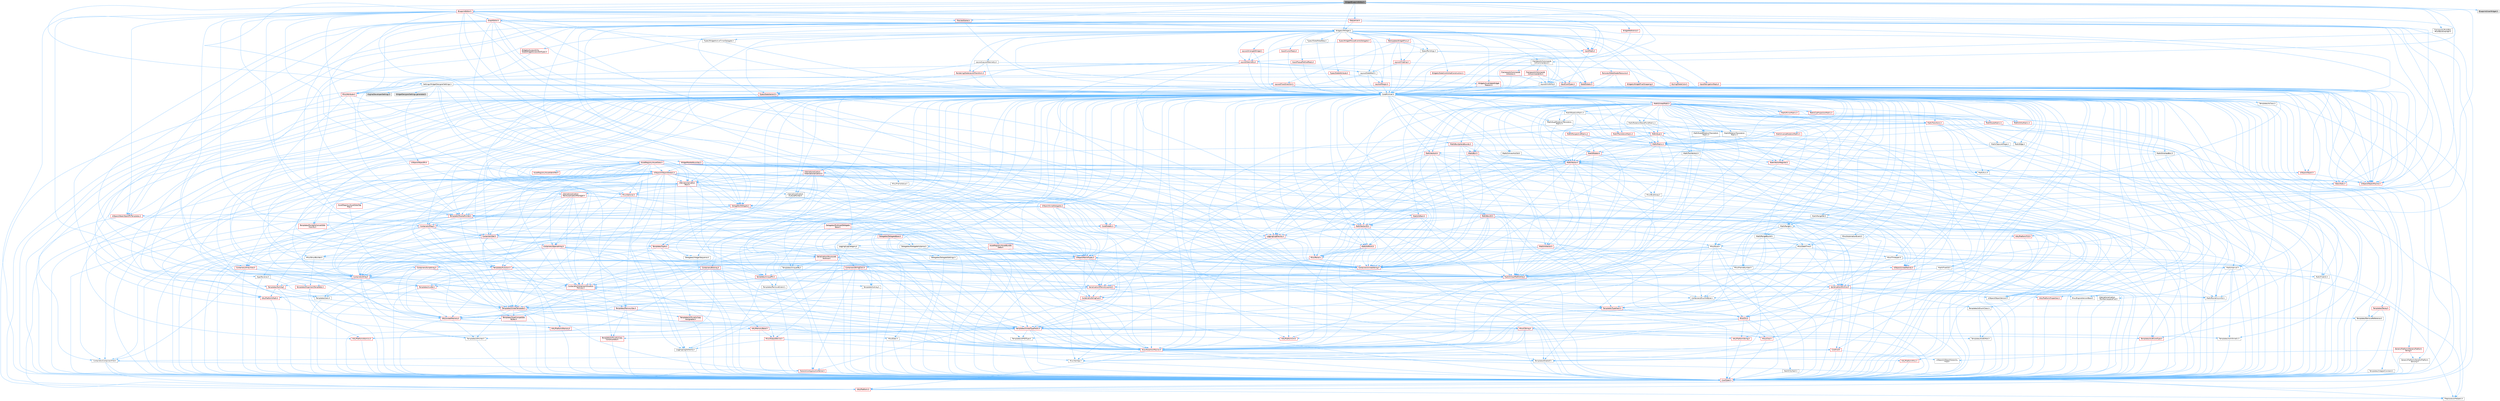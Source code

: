 digraph "WidgetBlueprintEditor.h"
{
 // INTERACTIVE_SVG=YES
 // LATEX_PDF_SIZE
  bgcolor="transparent";
  edge [fontname=Helvetica,fontsize=10,labelfontname=Helvetica,labelfontsize=10];
  node [fontname=Helvetica,fontsize=10,shape=box,height=0.2,width=0.4];
  Node1 [id="Node000001",label="WidgetBlueprintEditor.h",height=0.2,width=0.4,color="gray40", fillcolor="grey60", style="filled", fontcolor="black",tooltip=" "];
  Node1 -> Node2 [id="edge1_Node000001_Node000002",color="steelblue1",style="solid",tooltip=" "];
  Node2 [id="Node000002",label="CoreMinimal.h",height=0.2,width=0.4,color="grey40", fillcolor="white", style="filled",URL="$d7/d67/CoreMinimal_8h.html",tooltip=" "];
  Node2 -> Node3 [id="edge2_Node000002_Node000003",color="steelblue1",style="solid",tooltip=" "];
  Node3 [id="Node000003",label="CoreTypes.h",height=0.2,width=0.4,color="red", fillcolor="#FFF0F0", style="filled",URL="$dc/dec/CoreTypes_8h.html",tooltip=" "];
  Node3 -> Node4 [id="edge3_Node000003_Node000004",color="steelblue1",style="solid",tooltip=" "];
  Node4 [id="Node000004",label="HAL/Platform.h",height=0.2,width=0.4,color="red", fillcolor="#FFF0F0", style="filled",URL="$d9/dd0/Platform_8h.html",tooltip=" "];
  Node4 -> Node8 [id="edge4_Node000004_Node000008",color="steelblue1",style="solid",tooltip=" "];
  Node8 [id="Node000008",label="PreprocessorHelpers.h",height=0.2,width=0.4,color="grey40", fillcolor="white", style="filled",URL="$db/ddb/PreprocessorHelpers_8h.html",tooltip=" "];
  Node2 -> Node17 [id="edge5_Node000002_Node000017",color="steelblue1",style="solid",tooltip=" "];
  Node17 [id="Node000017",label="CoreFwd.h",height=0.2,width=0.4,color="red", fillcolor="#FFF0F0", style="filled",URL="$d1/d1e/CoreFwd_8h.html",tooltip=" "];
  Node17 -> Node3 [id="edge6_Node000017_Node000003",color="steelblue1",style="solid",tooltip=" "];
  Node17 -> Node18 [id="edge7_Node000017_Node000018",color="steelblue1",style="solid",tooltip=" "];
  Node18 [id="Node000018",label="Containers/ContainersFwd.h",height=0.2,width=0.4,color="grey40", fillcolor="white", style="filled",URL="$d4/d0a/ContainersFwd_8h.html",tooltip=" "];
  Node18 -> Node4 [id="edge8_Node000018_Node000004",color="steelblue1",style="solid",tooltip=" "];
  Node18 -> Node3 [id="edge9_Node000018_Node000003",color="steelblue1",style="solid",tooltip=" "];
  Node18 -> Node19 [id="edge10_Node000018_Node000019",color="steelblue1",style="solid",tooltip=" "];
  Node19 [id="Node000019",label="Traits/IsContiguousContainer.h",height=0.2,width=0.4,color="red", fillcolor="#FFF0F0", style="filled",URL="$d5/d3c/IsContiguousContainer_8h.html",tooltip=" "];
  Node19 -> Node3 [id="edge11_Node000019_Node000003",color="steelblue1",style="solid",tooltip=" "];
  Node17 -> Node23 [id="edge12_Node000017_Node000023",color="steelblue1",style="solid",tooltip=" "];
  Node23 [id="Node000023",label="UObject/UObjectHierarchy\lFwd.h",height=0.2,width=0.4,color="grey40", fillcolor="white", style="filled",URL="$d3/d13/UObjectHierarchyFwd_8h.html",tooltip=" "];
  Node2 -> Node23 [id="edge13_Node000002_Node000023",color="steelblue1",style="solid",tooltip=" "];
  Node2 -> Node18 [id="edge14_Node000002_Node000018",color="steelblue1",style="solid",tooltip=" "];
  Node2 -> Node24 [id="edge15_Node000002_Node000024",color="steelblue1",style="solid",tooltip=" "];
  Node24 [id="Node000024",label="Misc/VarArgs.h",height=0.2,width=0.4,color="grey40", fillcolor="white", style="filled",URL="$d5/d6f/VarArgs_8h.html",tooltip=" "];
  Node24 -> Node3 [id="edge16_Node000024_Node000003",color="steelblue1",style="solid",tooltip=" "];
  Node2 -> Node25 [id="edge17_Node000002_Node000025",color="steelblue1",style="solid",tooltip=" "];
  Node25 [id="Node000025",label="Logging/LogVerbosity.h",height=0.2,width=0.4,color="grey40", fillcolor="white", style="filled",URL="$d2/d8f/LogVerbosity_8h.html",tooltip=" "];
  Node25 -> Node3 [id="edge18_Node000025_Node000003",color="steelblue1",style="solid",tooltip=" "];
  Node2 -> Node26 [id="edge19_Node000002_Node000026",color="steelblue1",style="solid",tooltip=" "];
  Node26 [id="Node000026",label="Misc/OutputDevice.h",height=0.2,width=0.4,color="red", fillcolor="#FFF0F0", style="filled",URL="$d7/d32/OutputDevice_8h.html",tooltip=" "];
  Node26 -> Node17 [id="edge20_Node000026_Node000017",color="steelblue1",style="solid",tooltip=" "];
  Node26 -> Node3 [id="edge21_Node000026_Node000003",color="steelblue1",style="solid",tooltip=" "];
  Node26 -> Node25 [id="edge22_Node000026_Node000025",color="steelblue1",style="solid",tooltip=" "];
  Node26 -> Node24 [id="edge23_Node000026_Node000024",color="steelblue1",style="solid",tooltip=" "];
  Node2 -> Node32 [id="edge24_Node000002_Node000032",color="steelblue1",style="solid",tooltip=" "];
  Node32 [id="Node000032",label="HAL/PlatformCrt.h",height=0.2,width=0.4,color="red", fillcolor="#FFF0F0", style="filled",URL="$d8/d75/PlatformCrt_8h.html",tooltip=" "];
  Node2 -> Node42 [id="edge25_Node000002_Node000042",color="steelblue1",style="solid",tooltip=" "];
  Node42 [id="Node000042",label="HAL/PlatformMisc.h",height=0.2,width=0.4,color="red", fillcolor="#FFF0F0", style="filled",URL="$d0/df5/PlatformMisc_8h.html",tooltip=" "];
  Node42 -> Node3 [id="edge26_Node000042_Node000003",color="steelblue1",style="solid",tooltip=" "];
  Node2 -> Node61 [id="edge27_Node000002_Node000061",color="steelblue1",style="solid",tooltip=" "];
  Node61 [id="Node000061",label="Misc/AssertionMacros.h",height=0.2,width=0.4,color="red", fillcolor="#FFF0F0", style="filled",URL="$d0/dfa/AssertionMacros_8h.html",tooltip=" "];
  Node61 -> Node3 [id="edge28_Node000061_Node000003",color="steelblue1",style="solid",tooltip=" "];
  Node61 -> Node4 [id="edge29_Node000061_Node000004",color="steelblue1",style="solid",tooltip=" "];
  Node61 -> Node42 [id="edge30_Node000061_Node000042",color="steelblue1",style="solid",tooltip=" "];
  Node61 -> Node8 [id="edge31_Node000061_Node000008",color="steelblue1",style="solid",tooltip=" "];
  Node61 -> Node62 [id="edge32_Node000061_Node000062",color="steelblue1",style="solid",tooltip=" "];
  Node62 [id="Node000062",label="Templates/EnableIf.h",height=0.2,width=0.4,color="grey40", fillcolor="white", style="filled",URL="$d7/d60/EnableIf_8h.html",tooltip=" "];
  Node62 -> Node3 [id="edge33_Node000062_Node000003",color="steelblue1",style="solid",tooltip=" "];
  Node61 -> Node24 [id="edge34_Node000061_Node000024",color="steelblue1",style="solid",tooltip=" "];
  Node2 -> Node70 [id="edge35_Node000002_Node000070",color="steelblue1",style="solid",tooltip=" "];
  Node70 [id="Node000070",label="Templates/IsPointer.h",height=0.2,width=0.4,color="grey40", fillcolor="white", style="filled",URL="$d7/d05/IsPointer_8h.html",tooltip=" "];
  Node70 -> Node3 [id="edge36_Node000070_Node000003",color="steelblue1",style="solid",tooltip=" "];
  Node2 -> Node71 [id="edge37_Node000002_Node000071",color="steelblue1",style="solid",tooltip=" "];
  Node71 [id="Node000071",label="HAL/PlatformMemory.h",height=0.2,width=0.4,color="red", fillcolor="#FFF0F0", style="filled",URL="$de/d68/PlatformMemory_8h.html",tooltip=" "];
  Node71 -> Node3 [id="edge38_Node000071_Node000003",color="steelblue1",style="solid",tooltip=" "];
  Node2 -> Node54 [id="edge39_Node000002_Node000054",color="steelblue1",style="solid",tooltip=" "];
  Node54 [id="Node000054",label="HAL/PlatformAtomics.h",height=0.2,width=0.4,color="red", fillcolor="#FFF0F0", style="filled",URL="$d3/d36/PlatformAtomics_8h.html",tooltip=" "];
  Node54 -> Node3 [id="edge40_Node000054_Node000003",color="steelblue1",style="solid",tooltip=" "];
  Node2 -> Node76 [id="edge41_Node000002_Node000076",color="steelblue1",style="solid",tooltip=" "];
  Node76 [id="Node000076",label="Misc/Exec.h",height=0.2,width=0.4,color="grey40", fillcolor="white", style="filled",URL="$de/ddb/Exec_8h.html",tooltip=" "];
  Node76 -> Node3 [id="edge42_Node000076_Node000003",color="steelblue1",style="solid",tooltip=" "];
  Node76 -> Node61 [id="edge43_Node000076_Node000061",color="steelblue1",style="solid",tooltip=" "];
  Node2 -> Node77 [id="edge44_Node000002_Node000077",color="steelblue1",style="solid",tooltip=" "];
  Node77 [id="Node000077",label="HAL/MemoryBase.h",height=0.2,width=0.4,color="red", fillcolor="#FFF0F0", style="filled",URL="$d6/d9f/MemoryBase_8h.html",tooltip=" "];
  Node77 -> Node3 [id="edge45_Node000077_Node000003",color="steelblue1",style="solid",tooltip=" "];
  Node77 -> Node54 [id="edge46_Node000077_Node000054",color="steelblue1",style="solid",tooltip=" "];
  Node77 -> Node32 [id="edge47_Node000077_Node000032",color="steelblue1",style="solid",tooltip=" "];
  Node77 -> Node76 [id="edge48_Node000077_Node000076",color="steelblue1",style="solid",tooltip=" "];
  Node77 -> Node26 [id="edge49_Node000077_Node000026",color="steelblue1",style="solid",tooltip=" "];
  Node2 -> Node87 [id="edge50_Node000002_Node000087",color="steelblue1",style="solid",tooltip=" "];
  Node87 [id="Node000087",label="HAL/UnrealMemory.h",height=0.2,width=0.4,color="red", fillcolor="#FFF0F0", style="filled",URL="$d9/d96/UnrealMemory_8h.html",tooltip=" "];
  Node87 -> Node3 [id="edge51_Node000087_Node000003",color="steelblue1",style="solid",tooltip=" "];
  Node87 -> Node77 [id="edge52_Node000087_Node000077",color="steelblue1",style="solid",tooltip=" "];
  Node87 -> Node71 [id="edge53_Node000087_Node000071",color="steelblue1",style="solid",tooltip=" "];
  Node87 -> Node70 [id="edge54_Node000087_Node000070",color="steelblue1",style="solid",tooltip=" "];
  Node2 -> Node89 [id="edge55_Node000002_Node000089",color="steelblue1",style="solid",tooltip=" "];
  Node89 [id="Node000089",label="Templates/IsArithmetic.h",height=0.2,width=0.4,color="grey40", fillcolor="white", style="filled",URL="$d2/d5d/IsArithmetic_8h.html",tooltip=" "];
  Node89 -> Node3 [id="edge56_Node000089_Node000003",color="steelblue1",style="solid",tooltip=" "];
  Node2 -> Node83 [id="edge57_Node000002_Node000083",color="steelblue1",style="solid",tooltip=" "];
  Node83 [id="Node000083",label="Templates/AndOrNot.h",height=0.2,width=0.4,color="grey40", fillcolor="white", style="filled",URL="$db/d0a/AndOrNot_8h.html",tooltip=" "];
  Node83 -> Node3 [id="edge58_Node000083_Node000003",color="steelblue1",style="solid",tooltip=" "];
  Node2 -> Node90 [id="edge59_Node000002_Node000090",color="steelblue1",style="solid",tooltip=" "];
  Node90 [id="Node000090",label="Templates/IsPODType.h",height=0.2,width=0.4,color="grey40", fillcolor="white", style="filled",URL="$d7/db1/IsPODType_8h.html",tooltip=" "];
  Node90 -> Node3 [id="edge60_Node000090_Node000003",color="steelblue1",style="solid",tooltip=" "];
  Node2 -> Node91 [id="edge61_Node000002_Node000091",color="steelblue1",style="solid",tooltip=" "];
  Node91 [id="Node000091",label="Templates/IsUECoreType.h",height=0.2,width=0.4,color="red", fillcolor="#FFF0F0", style="filled",URL="$d1/db8/IsUECoreType_8h.html",tooltip=" "];
  Node91 -> Node3 [id="edge62_Node000091_Node000003",color="steelblue1",style="solid",tooltip=" "];
  Node2 -> Node84 [id="edge63_Node000002_Node000084",color="steelblue1",style="solid",tooltip=" "];
  Node84 [id="Node000084",label="Templates/IsTriviallyCopy\lConstructible.h",height=0.2,width=0.4,color="red", fillcolor="#FFF0F0", style="filled",URL="$d3/d78/IsTriviallyCopyConstructible_8h.html",tooltip=" "];
  Node84 -> Node3 [id="edge64_Node000084_Node000003",color="steelblue1",style="solid",tooltip=" "];
  Node2 -> Node92 [id="edge65_Node000002_Node000092",color="steelblue1",style="solid",tooltip=" "];
  Node92 [id="Node000092",label="Templates/UnrealTypeTraits.h",height=0.2,width=0.4,color="red", fillcolor="#FFF0F0", style="filled",URL="$d2/d2d/UnrealTypeTraits_8h.html",tooltip=" "];
  Node92 -> Node3 [id="edge66_Node000092_Node000003",color="steelblue1",style="solid",tooltip=" "];
  Node92 -> Node70 [id="edge67_Node000092_Node000070",color="steelblue1",style="solid",tooltip=" "];
  Node92 -> Node61 [id="edge68_Node000092_Node000061",color="steelblue1",style="solid",tooltip=" "];
  Node92 -> Node83 [id="edge69_Node000092_Node000083",color="steelblue1",style="solid",tooltip=" "];
  Node92 -> Node62 [id="edge70_Node000092_Node000062",color="steelblue1",style="solid",tooltip=" "];
  Node92 -> Node89 [id="edge71_Node000092_Node000089",color="steelblue1",style="solid",tooltip=" "];
  Node92 -> Node90 [id="edge72_Node000092_Node000090",color="steelblue1",style="solid",tooltip=" "];
  Node92 -> Node91 [id="edge73_Node000092_Node000091",color="steelblue1",style="solid",tooltip=" "];
  Node92 -> Node84 [id="edge74_Node000092_Node000084",color="steelblue1",style="solid",tooltip=" "];
  Node2 -> Node62 [id="edge75_Node000002_Node000062",color="steelblue1",style="solid",tooltip=" "];
  Node2 -> Node94 [id="edge76_Node000002_Node000094",color="steelblue1",style="solid",tooltip=" "];
  Node94 [id="Node000094",label="Templates/RemoveReference.h",height=0.2,width=0.4,color="grey40", fillcolor="white", style="filled",URL="$da/dbe/RemoveReference_8h.html",tooltip=" "];
  Node94 -> Node3 [id="edge77_Node000094_Node000003",color="steelblue1",style="solid",tooltip=" "];
  Node2 -> Node95 [id="edge78_Node000002_Node000095",color="steelblue1",style="solid",tooltip=" "];
  Node95 [id="Node000095",label="Templates/IntegralConstant.h",height=0.2,width=0.4,color="grey40", fillcolor="white", style="filled",URL="$db/d1b/IntegralConstant_8h.html",tooltip=" "];
  Node95 -> Node3 [id="edge79_Node000095_Node000003",color="steelblue1",style="solid",tooltip=" "];
  Node2 -> Node96 [id="edge80_Node000002_Node000096",color="steelblue1",style="solid",tooltip=" "];
  Node96 [id="Node000096",label="Templates/IsClass.h",height=0.2,width=0.4,color="grey40", fillcolor="white", style="filled",URL="$db/dcb/IsClass_8h.html",tooltip=" "];
  Node96 -> Node3 [id="edge81_Node000096_Node000003",color="steelblue1",style="solid",tooltip=" "];
  Node2 -> Node97 [id="edge82_Node000002_Node000097",color="steelblue1",style="solid",tooltip=" "];
  Node97 [id="Node000097",label="Templates/TypeCompatible\lBytes.h",height=0.2,width=0.4,color="red", fillcolor="#FFF0F0", style="filled",URL="$df/d0a/TypeCompatibleBytes_8h.html",tooltip=" "];
  Node97 -> Node3 [id="edge83_Node000097_Node000003",color="steelblue1",style="solid",tooltip=" "];
  Node2 -> Node19 [id="edge84_Node000002_Node000019",color="steelblue1",style="solid",tooltip=" "];
  Node2 -> Node98 [id="edge85_Node000002_Node000098",color="steelblue1",style="solid",tooltip=" "];
  Node98 [id="Node000098",label="Templates/UnrealTemplate.h",height=0.2,width=0.4,color="red", fillcolor="#FFF0F0", style="filled",URL="$d4/d24/UnrealTemplate_8h.html",tooltip=" "];
  Node98 -> Node3 [id="edge86_Node000098_Node000003",color="steelblue1",style="solid",tooltip=" "];
  Node98 -> Node70 [id="edge87_Node000098_Node000070",color="steelblue1",style="solid",tooltip=" "];
  Node98 -> Node87 [id="edge88_Node000098_Node000087",color="steelblue1",style="solid",tooltip=" "];
  Node98 -> Node92 [id="edge89_Node000098_Node000092",color="steelblue1",style="solid",tooltip=" "];
  Node98 -> Node94 [id="edge90_Node000098_Node000094",color="steelblue1",style="solid",tooltip=" "];
  Node98 -> Node97 [id="edge91_Node000098_Node000097",color="steelblue1",style="solid",tooltip=" "];
  Node98 -> Node19 [id="edge92_Node000098_Node000019",color="steelblue1",style="solid",tooltip=" "];
  Node2 -> Node47 [id="edge93_Node000002_Node000047",color="steelblue1",style="solid",tooltip=" "];
  Node47 [id="Node000047",label="Math/NumericLimits.h",height=0.2,width=0.4,color="grey40", fillcolor="white", style="filled",URL="$df/d1b/NumericLimits_8h.html",tooltip=" "];
  Node47 -> Node3 [id="edge94_Node000047_Node000003",color="steelblue1",style="solid",tooltip=" "];
  Node2 -> Node102 [id="edge95_Node000002_Node000102",color="steelblue1",style="solid",tooltip=" "];
  Node102 [id="Node000102",label="HAL/PlatformMath.h",height=0.2,width=0.4,color="red", fillcolor="#FFF0F0", style="filled",URL="$dc/d53/PlatformMath_8h.html",tooltip=" "];
  Node102 -> Node3 [id="edge96_Node000102_Node000003",color="steelblue1",style="solid",tooltip=" "];
  Node2 -> Node85 [id="edge97_Node000002_Node000085",color="steelblue1",style="solid",tooltip=" "];
  Node85 [id="Node000085",label="Templates/IsTriviallyCopy\lAssignable.h",height=0.2,width=0.4,color="red", fillcolor="#FFF0F0", style="filled",URL="$d2/df2/IsTriviallyCopyAssignable_8h.html",tooltip=" "];
  Node85 -> Node3 [id="edge98_Node000085_Node000003",color="steelblue1",style="solid",tooltip=" "];
  Node2 -> Node110 [id="edge99_Node000002_Node000110",color="steelblue1",style="solid",tooltip=" "];
  Node110 [id="Node000110",label="Templates/MemoryOps.h",height=0.2,width=0.4,color="red", fillcolor="#FFF0F0", style="filled",URL="$db/dea/MemoryOps_8h.html",tooltip=" "];
  Node110 -> Node3 [id="edge100_Node000110_Node000003",color="steelblue1",style="solid",tooltip=" "];
  Node110 -> Node87 [id="edge101_Node000110_Node000087",color="steelblue1",style="solid",tooltip=" "];
  Node110 -> Node85 [id="edge102_Node000110_Node000085",color="steelblue1",style="solid",tooltip=" "];
  Node110 -> Node84 [id="edge103_Node000110_Node000084",color="steelblue1",style="solid",tooltip=" "];
  Node110 -> Node92 [id="edge104_Node000110_Node000092",color="steelblue1",style="solid",tooltip=" "];
  Node2 -> Node111 [id="edge105_Node000002_Node000111",color="steelblue1",style="solid",tooltip=" "];
  Node111 [id="Node000111",label="Containers/ContainerAllocation\lPolicies.h",height=0.2,width=0.4,color="red", fillcolor="#FFF0F0", style="filled",URL="$d7/dff/ContainerAllocationPolicies_8h.html",tooltip=" "];
  Node111 -> Node3 [id="edge106_Node000111_Node000003",color="steelblue1",style="solid",tooltip=" "];
  Node111 -> Node111 [id="edge107_Node000111_Node000111",color="steelblue1",style="solid",tooltip=" "];
  Node111 -> Node102 [id="edge108_Node000111_Node000102",color="steelblue1",style="solid",tooltip=" "];
  Node111 -> Node87 [id="edge109_Node000111_Node000087",color="steelblue1",style="solid",tooltip=" "];
  Node111 -> Node47 [id="edge110_Node000111_Node000047",color="steelblue1",style="solid",tooltip=" "];
  Node111 -> Node61 [id="edge111_Node000111_Node000061",color="steelblue1",style="solid",tooltip=" "];
  Node111 -> Node110 [id="edge112_Node000111_Node000110",color="steelblue1",style="solid",tooltip=" "];
  Node111 -> Node97 [id="edge113_Node000111_Node000097",color="steelblue1",style="solid",tooltip=" "];
  Node2 -> Node114 [id="edge114_Node000002_Node000114",color="steelblue1",style="solid",tooltip=" "];
  Node114 [id="Node000114",label="Templates/IsEnumClass.h",height=0.2,width=0.4,color="grey40", fillcolor="white", style="filled",URL="$d7/d15/IsEnumClass_8h.html",tooltip=" "];
  Node114 -> Node3 [id="edge115_Node000114_Node000003",color="steelblue1",style="solid",tooltip=" "];
  Node114 -> Node83 [id="edge116_Node000114_Node000083",color="steelblue1",style="solid",tooltip=" "];
  Node2 -> Node115 [id="edge117_Node000002_Node000115",color="steelblue1",style="solid",tooltip=" "];
  Node115 [id="Node000115",label="HAL/PlatformProperties.h",height=0.2,width=0.4,color="red", fillcolor="#FFF0F0", style="filled",URL="$d9/db0/PlatformProperties_8h.html",tooltip=" "];
  Node115 -> Node3 [id="edge118_Node000115_Node000003",color="steelblue1",style="solid",tooltip=" "];
  Node2 -> Node118 [id="edge119_Node000002_Node000118",color="steelblue1",style="solid",tooltip=" "];
  Node118 [id="Node000118",label="Misc/EngineVersionBase.h",height=0.2,width=0.4,color="grey40", fillcolor="white", style="filled",URL="$d5/d2b/EngineVersionBase_8h.html",tooltip=" "];
  Node118 -> Node3 [id="edge120_Node000118_Node000003",color="steelblue1",style="solid",tooltip=" "];
  Node2 -> Node119 [id="edge121_Node000002_Node000119",color="steelblue1",style="solid",tooltip=" "];
  Node119 [id="Node000119",label="Internationalization\l/TextNamespaceFwd.h",height=0.2,width=0.4,color="grey40", fillcolor="white", style="filled",URL="$d8/d97/TextNamespaceFwd_8h.html",tooltip=" "];
  Node119 -> Node3 [id="edge122_Node000119_Node000003",color="steelblue1",style="solid",tooltip=" "];
  Node2 -> Node120 [id="edge123_Node000002_Node000120",color="steelblue1",style="solid",tooltip=" "];
  Node120 [id="Node000120",label="Serialization/Archive.h",height=0.2,width=0.4,color="red", fillcolor="#FFF0F0", style="filled",URL="$d7/d3b/Archive_8h.html",tooltip=" "];
  Node120 -> Node17 [id="edge124_Node000120_Node000017",color="steelblue1",style="solid",tooltip=" "];
  Node120 -> Node3 [id="edge125_Node000120_Node000003",color="steelblue1",style="solid",tooltip=" "];
  Node120 -> Node115 [id="edge126_Node000120_Node000115",color="steelblue1",style="solid",tooltip=" "];
  Node120 -> Node119 [id="edge127_Node000120_Node000119",color="steelblue1",style="solid",tooltip=" "];
  Node120 -> Node61 [id="edge128_Node000120_Node000061",color="steelblue1",style="solid",tooltip=" "];
  Node120 -> Node118 [id="edge129_Node000120_Node000118",color="steelblue1",style="solid",tooltip=" "];
  Node120 -> Node24 [id="edge130_Node000120_Node000024",color="steelblue1",style="solid",tooltip=" "];
  Node120 -> Node62 [id="edge131_Node000120_Node000062",color="steelblue1",style="solid",tooltip=" "];
  Node120 -> Node114 [id="edge132_Node000120_Node000114",color="steelblue1",style="solid",tooltip=" "];
  Node120 -> Node98 [id="edge133_Node000120_Node000098",color="steelblue1",style="solid",tooltip=" "];
  Node120 -> Node123 [id="edge134_Node000120_Node000123",color="steelblue1",style="solid",tooltip=" "];
  Node123 [id="Node000123",label="UObject/ObjectVersion.h",height=0.2,width=0.4,color="grey40", fillcolor="white", style="filled",URL="$da/d63/ObjectVersion_8h.html",tooltip=" "];
  Node123 -> Node3 [id="edge135_Node000123_Node000003",color="steelblue1",style="solid",tooltip=" "];
  Node2 -> Node124 [id="edge136_Node000002_Node000124",color="steelblue1",style="solid",tooltip=" "];
  Node124 [id="Node000124",label="Templates/Less.h",height=0.2,width=0.4,color="grey40", fillcolor="white", style="filled",URL="$de/dc8/Less_8h.html",tooltip=" "];
  Node124 -> Node3 [id="edge137_Node000124_Node000003",color="steelblue1",style="solid",tooltip=" "];
  Node124 -> Node98 [id="edge138_Node000124_Node000098",color="steelblue1",style="solid",tooltip=" "];
  Node2 -> Node125 [id="edge139_Node000002_Node000125",color="steelblue1",style="solid",tooltip=" "];
  Node125 [id="Node000125",label="Templates/Sorting.h",height=0.2,width=0.4,color="red", fillcolor="#FFF0F0", style="filled",URL="$d3/d9e/Sorting_8h.html",tooltip=" "];
  Node125 -> Node3 [id="edge140_Node000125_Node000003",color="steelblue1",style="solid",tooltip=" "];
  Node125 -> Node102 [id="edge141_Node000125_Node000102",color="steelblue1",style="solid",tooltip=" "];
  Node125 -> Node124 [id="edge142_Node000125_Node000124",color="steelblue1",style="solid",tooltip=" "];
  Node2 -> Node136 [id="edge143_Node000002_Node000136",color="steelblue1",style="solid",tooltip=" "];
  Node136 [id="Node000136",label="Misc/Char.h",height=0.2,width=0.4,color="red", fillcolor="#FFF0F0", style="filled",URL="$d0/d58/Char_8h.html",tooltip=" "];
  Node136 -> Node3 [id="edge144_Node000136_Node000003",color="steelblue1",style="solid",tooltip=" "];
  Node2 -> Node139 [id="edge145_Node000002_Node000139",color="steelblue1",style="solid",tooltip=" "];
  Node139 [id="Node000139",label="GenericPlatform/GenericPlatform\lStricmp.h",height=0.2,width=0.4,color="grey40", fillcolor="white", style="filled",URL="$d2/d86/GenericPlatformStricmp_8h.html",tooltip=" "];
  Node139 -> Node3 [id="edge146_Node000139_Node000003",color="steelblue1",style="solid",tooltip=" "];
  Node2 -> Node140 [id="edge147_Node000002_Node000140",color="steelblue1",style="solid",tooltip=" "];
  Node140 [id="Node000140",label="GenericPlatform/GenericPlatform\lString.h",height=0.2,width=0.4,color="red", fillcolor="#FFF0F0", style="filled",URL="$dd/d20/GenericPlatformString_8h.html",tooltip=" "];
  Node140 -> Node3 [id="edge148_Node000140_Node000003",color="steelblue1",style="solid",tooltip=" "];
  Node140 -> Node139 [id="edge149_Node000140_Node000139",color="steelblue1",style="solid",tooltip=" "];
  Node140 -> Node62 [id="edge150_Node000140_Node000062",color="steelblue1",style="solid",tooltip=" "];
  Node2 -> Node73 [id="edge151_Node000002_Node000073",color="steelblue1",style="solid",tooltip=" "];
  Node73 [id="Node000073",label="HAL/PlatformString.h",height=0.2,width=0.4,color="red", fillcolor="#FFF0F0", style="filled",URL="$db/db5/PlatformString_8h.html",tooltip=" "];
  Node73 -> Node3 [id="edge152_Node000073_Node000003",color="steelblue1",style="solid",tooltip=" "];
  Node2 -> Node143 [id="edge153_Node000002_Node000143",color="steelblue1",style="solid",tooltip=" "];
  Node143 [id="Node000143",label="Misc/CString.h",height=0.2,width=0.4,color="red", fillcolor="#FFF0F0", style="filled",URL="$d2/d49/CString_8h.html",tooltip=" "];
  Node143 -> Node3 [id="edge154_Node000143_Node000003",color="steelblue1",style="solid",tooltip=" "];
  Node143 -> Node32 [id="edge155_Node000143_Node000032",color="steelblue1",style="solid",tooltip=" "];
  Node143 -> Node73 [id="edge156_Node000143_Node000073",color="steelblue1",style="solid",tooltip=" "];
  Node143 -> Node61 [id="edge157_Node000143_Node000061",color="steelblue1",style="solid",tooltip=" "];
  Node143 -> Node136 [id="edge158_Node000143_Node000136",color="steelblue1",style="solid",tooltip=" "];
  Node143 -> Node24 [id="edge159_Node000143_Node000024",color="steelblue1",style="solid",tooltip=" "];
  Node2 -> Node144 [id="edge160_Node000002_Node000144",color="steelblue1",style="solid",tooltip=" "];
  Node144 [id="Node000144",label="Misc/Crc.h",height=0.2,width=0.4,color="red", fillcolor="#FFF0F0", style="filled",URL="$d4/dd2/Crc_8h.html",tooltip=" "];
  Node144 -> Node3 [id="edge161_Node000144_Node000003",color="steelblue1",style="solid",tooltip=" "];
  Node144 -> Node73 [id="edge162_Node000144_Node000073",color="steelblue1",style="solid",tooltip=" "];
  Node144 -> Node61 [id="edge163_Node000144_Node000061",color="steelblue1",style="solid",tooltip=" "];
  Node144 -> Node143 [id="edge164_Node000144_Node000143",color="steelblue1",style="solid",tooltip=" "];
  Node144 -> Node136 [id="edge165_Node000144_Node000136",color="steelblue1",style="solid",tooltip=" "];
  Node144 -> Node92 [id="edge166_Node000144_Node000092",color="steelblue1",style="solid",tooltip=" "];
  Node2 -> Node135 [id="edge167_Node000002_Node000135",color="steelblue1",style="solid",tooltip=" "];
  Node135 [id="Node000135",label="Math/UnrealMathUtility.h",height=0.2,width=0.4,color="red", fillcolor="#FFF0F0", style="filled",URL="$db/db8/UnrealMathUtility_8h.html",tooltip=" "];
  Node135 -> Node3 [id="edge168_Node000135_Node000003",color="steelblue1",style="solid",tooltip=" "];
  Node135 -> Node61 [id="edge169_Node000135_Node000061",color="steelblue1",style="solid",tooltip=" "];
  Node135 -> Node102 [id="edge170_Node000135_Node000102",color="steelblue1",style="solid",tooltip=" "];
  Node2 -> Node145 [id="edge171_Node000002_Node000145",color="steelblue1",style="solid",tooltip=" "];
  Node145 [id="Node000145",label="Containers/UnrealString.h",height=0.2,width=0.4,color="red", fillcolor="#FFF0F0", style="filled",URL="$d5/dba/UnrealString_8h.html",tooltip=" "];
  Node2 -> Node149 [id="edge172_Node000002_Node000149",color="steelblue1",style="solid",tooltip=" "];
  Node149 [id="Node000149",label="Containers/Array.h",height=0.2,width=0.4,color="red", fillcolor="#FFF0F0", style="filled",URL="$df/dd0/Array_8h.html",tooltip=" "];
  Node149 -> Node3 [id="edge173_Node000149_Node000003",color="steelblue1",style="solid",tooltip=" "];
  Node149 -> Node61 [id="edge174_Node000149_Node000061",color="steelblue1",style="solid",tooltip=" "];
  Node149 -> Node87 [id="edge175_Node000149_Node000087",color="steelblue1",style="solid",tooltip=" "];
  Node149 -> Node92 [id="edge176_Node000149_Node000092",color="steelblue1",style="solid",tooltip=" "];
  Node149 -> Node98 [id="edge177_Node000149_Node000098",color="steelblue1",style="solid",tooltip=" "];
  Node149 -> Node111 [id="edge178_Node000149_Node000111",color="steelblue1",style="solid",tooltip=" "];
  Node149 -> Node120 [id="edge179_Node000149_Node000120",color="steelblue1",style="solid",tooltip=" "];
  Node149 -> Node128 [id="edge180_Node000149_Node000128",color="steelblue1",style="solid",tooltip=" "];
  Node128 [id="Node000128",label="Templates/Invoke.h",height=0.2,width=0.4,color="red", fillcolor="#FFF0F0", style="filled",URL="$d7/deb/Invoke_8h.html",tooltip=" "];
  Node128 -> Node3 [id="edge181_Node000128_Node000003",color="steelblue1",style="solid",tooltip=" "];
  Node128 -> Node98 [id="edge182_Node000128_Node000098",color="steelblue1",style="solid",tooltip=" "];
  Node149 -> Node124 [id="edge183_Node000149_Node000124",color="steelblue1",style="solid",tooltip=" "];
  Node149 -> Node125 [id="edge184_Node000149_Node000125",color="steelblue1",style="solid",tooltip=" "];
  Node149 -> Node172 [id="edge185_Node000149_Node000172",color="steelblue1",style="solid",tooltip=" "];
  Node172 [id="Node000172",label="Templates/AlignmentTemplates.h",height=0.2,width=0.4,color="red", fillcolor="#FFF0F0", style="filled",URL="$dd/d32/AlignmentTemplates_8h.html",tooltip=" "];
  Node172 -> Node3 [id="edge186_Node000172_Node000003",color="steelblue1",style="solid",tooltip=" "];
  Node172 -> Node70 [id="edge187_Node000172_Node000070",color="steelblue1",style="solid",tooltip=" "];
  Node2 -> Node173 [id="edge188_Node000002_Node000173",color="steelblue1",style="solid",tooltip=" "];
  Node173 [id="Node000173",label="Misc/FrameNumber.h",height=0.2,width=0.4,color="grey40", fillcolor="white", style="filled",URL="$dd/dbd/FrameNumber_8h.html",tooltip=" "];
  Node173 -> Node3 [id="edge189_Node000173_Node000003",color="steelblue1",style="solid",tooltip=" "];
  Node173 -> Node47 [id="edge190_Node000173_Node000047",color="steelblue1",style="solid",tooltip=" "];
  Node173 -> Node135 [id="edge191_Node000173_Node000135",color="steelblue1",style="solid",tooltip=" "];
  Node173 -> Node62 [id="edge192_Node000173_Node000062",color="steelblue1",style="solid",tooltip=" "];
  Node173 -> Node92 [id="edge193_Node000173_Node000092",color="steelblue1",style="solid",tooltip=" "];
  Node2 -> Node174 [id="edge194_Node000002_Node000174",color="steelblue1",style="solid",tooltip=" "];
  Node174 [id="Node000174",label="Misc/Timespan.h",height=0.2,width=0.4,color="grey40", fillcolor="white", style="filled",URL="$da/dd9/Timespan_8h.html",tooltip=" "];
  Node174 -> Node3 [id="edge195_Node000174_Node000003",color="steelblue1",style="solid",tooltip=" "];
  Node174 -> Node175 [id="edge196_Node000174_Node000175",color="steelblue1",style="solid",tooltip=" "];
  Node175 [id="Node000175",label="Math/Interval.h",height=0.2,width=0.4,color="grey40", fillcolor="white", style="filled",URL="$d1/d55/Interval_8h.html",tooltip=" "];
  Node175 -> Node3 [id="edge197_Node000175_Node000003",color="steelblue1",style="solid",tooltip=" "];
  Node175 -> Node89 [id="edge198_Node000175_Node000089",color="steelblue1",style="solid",tooltip=" "];
  Node175 -> Node92 [id="edge199_Node000175_Node000092",color="steelblue1",style="solid",tooltip=" "];
  Node175 -> Node47 [id="edge200_Node000175_Node000047",color="steelblue1",style="solid",tooltip=" "];
  Node175 -> Node135 [id="edge201_Node000175_Node000135",color="steelblue1",style="solid",tooltip=" "];
  Node174 -> Node135 [id="edge202_Node000174_Node000135",color="steelblue1",style="solid",tooltip=" "];
  Node174 -> Node61 [id="edge203_Node000174_Node000061",color="steelblue1",style="solid",tooltip=" "];
  Node2 -> Node176 [id="edge204_Node000002_Node000176",color="steelblue1",style="solid",tooltip=" "];
  Node176 [id="Node000176",label="Containers/StringConv.h",height=0.2,width=0.4,color="red", fillcolor="#FFF0F0", style="filled",URL="$d3/ddf/StringConv_8h.html",tooltip=" "];
  Node176 -> Node3 [id="edge205_Node000176_Node000003",color="steelblue1",style="solid",tooltip=" "];
  Node176 -> Node61 [id="edge206_Node000176_Node000061",color="steelblue1",style="solid",tooltip=" "];
  Node176 -> Node111 [id="edge207_Node000176_Node000111",color="steelblue1",style="solid",tooltip=" "];
  Node176 -> Node149 [id="edge208_Node000176_Node000149",color="steelblue1",style="solid",tooltip=" "];
  Node176 -> Node143 [id="edge209_Node000176_Node000143",color="steelblue1",style="solid",tooltip=" "];
  Node176 -> Node177 [id="edge210_Node000176_Node000177",color="steelblue1",style="solid",tooltip=" "];
  Node177 [id="Node000177",label="Templates/IsArray.h",height=0.2,width=0.4,color="grey40", fillcolor="white", style="filled",URL="$d8/d8d/IsArray_8h.html",tooltip=" "];
  Node177 -> Node3 [id="edge211_Node000177_Node000003",color="steelblue1",style="solid",tooltip=" "];
  Node176 -> Node98 [id="edge212_Node000176_Node000098",color="steelblue1",style="solid",tooltip=" "];
  Node176 -> Node92 [id="edge213_Node000176_Node000092",color="steelblue1",style="solid",tooltip=" "];
  Node176 -> Node19 [id="edge214_Node000176_Node000019",color="steelblue1",style="solid",tooltip=" "];
  Node2 -> Node178 [id="edge215_Node000002_Node000178",color="steelblue1",style="solid",tooltip=" "];
  Node178 [id="Node000178",label="UObject/UnrealNames.h",height=0.2,width=0.4,color="red", fillcolor="#FFF0F0", style="filled",URL="$d8/db1/UnrealNames_8h.html",tooltip=" "];
  Node178 -> Node3 [id="edge216_Node000178_Node000003",color="steelblue1",style="solid",tooltip=" "];
  Node2 -> Node180 [id="edge217_Node000002_Node000180",color="steelblue1",style="solid",tooltip=" "];
  Node180 [id="Node000180",label="UObject/NameTypes.h",height=0.2,width=0.4,color="red", fillcolor="#FFF0F0", style="filled",URL="$d6/d35/NameTypes_8h.html",tooltip=" "];
  Node180 -> Node3 [id="edge218_Node000180_Node000003",color="steelblue1",style="solid",tooltip=" "];
  Node180 -> Node61 [id="edge219_Node000180_Node000061",color="steelblue1",style="solid",tooltip=" "];
  Node180 -> Node87 [id="edge220_Node000180_Node000087",color="steelblue1",style="solid",tooltip=" "];
  Node180 -> Node92 [id="edge221_Node000180_Node000092",color="steelblue1",style="solid",tooltip=" "];
  Node180 -> Node98 [id="edge222_Node000180_Node000098",color="steelblue1",style="solid",tooltip=" "];
  Node180 -> Node145 [id="edge223_Node000180_Node000145",color="steelblue1",style="solid",tooltip=" "];
  Node180 -> Node176 [id="edge224_Node000180_Node000176",color="steelblue1",style="solid",tooltip=" "];
  Node180 -> Node44 [id="edge225_Node000180_Node000044",color="steelblue1",style="solid",tooltip=" "];
  Node44 [id="Node000044",label="Containers/StringFwd.h",height=0.2,width=0.4,color="red", fillcolor="#FFF0F0", style="filled",URL="$df/d37/StringFwd_8h.html",tooltip=" "];
  Node44 -> Node3 [id="edge226_Node000044_Node000003",color="steelblue1",style="solid",tooltip=" "];
  Node44 -> Node19 [id="edge227_Node000044_Node000019",color="steelblue1",style="solid",tooltip=" "];
  Node180 -> Node178 [id="edge228_Node000180_Node000178",color="steelblue1",style="solid",tooltip=" "];
  Node180 -> Node157 [id="edge229_Node000180_Node000157",color="steelblue1",style="solid",tooltip=" "];
  Node157 [id="Node000157",label="Serialization/MemoryLayout.h",height=0.2,width=0.4,color="red", fillcolor="#FFF0F0", style="filled",URL="$d7/d66/MemoryLayout_8h.html",tooltip=" "];
  Node157 -> Node160 [id="edge230_Node000157_Node000160",color="steelblue1",style="solid",tooltip=" "];
  Node160 [id="Node000160",label="Containers/EnumAsByte.h",height=0.2,width=0.4,color="grey40", fillcolor="white", style="filled",URL="$d6/d9a/EnumAsByte_8h.html",tooltip=" "];
  Node160 -> Node3 [id="edge231_Node000160_Node000003",color="steelblue1",style="solid",tooltip=" "];
  Node160 -> Node90 [id="edge232_Node000160_Node000090",color="steelblue1",style="solid",tooltip=" "];
  Node160 -> Node161 [id="edge233_Node000160_Node000161",color="steelblue1",style="solid",tooltip=" "];
  Node161 [id="Node000161",label="Templates/TypeHash.h",height=0.2,width=0.4,color="red", fillcolor="#FFF0F0", style="filled",URL="$d1/d62/TypeHash_8h.html",tooltip=" "];
  Node161 -> Node3 [id="edge234_Node000161_Node000003",color="steelblue1",style="solid",tooltip=" "];
  Node161 -> Node144 [id="edge235_Node000161_Node000144",color="steelblue1",style="solid",tooltip=" "];
  Node157 -> Node44 [id="edge236_Node000157_Node000044",color="steelblue1",style="solid",tooltip=" "];
  Node157 -> Node87 [id="edge237_Node000157_Node000087",color="steelblue1",style="solid",tooltip=" "];
  Node157 -> Node62 [id="edge238_Node000157_Node000062",color="steelblue1",style="solid",tooltip=" "];
  Node157 -> Node98 [id="edge239_Node000157_Node000098",color="steelblue1",style="solid",tooltip=" "];
  Node2 -> Node188 [id="edge240_Node000002_Node000188",color="steelblue1",style="solid",tooltip=" "];
  Node188 [id="Node000188",label="Misc/Parse.h",height=0.2,width=0.4,color="red", fillcolor="#FFF0F0", style="filled",URL="$dc/d71/Parse_8h.html",tooltip=" "];
  Node188 -> Node44 [id="edge241_Node000188_Node000044",color="steelblue1",style="solid",tooltip=" "];
  Node188 -> Node145 [id="edge242_Node000188_Node000145",color="steelblue1",style="solid",tooltip=" "];
  Node188 -> Node3 [id="edge243_Node000188_Node000003",color="steelblue1",style="solid",tooltip=" "];
  Node188 -> Node32 [id="edge244_Node000188_Node000032",color="steelblue1",style="solid",tooltip=" "];
  Node188 -> Node189 [id="edge245_Node000188_Node000189",color="steelblue1",style="solid",tooltip=" "];
  Node189 [id="Node000189",label="Templates/Function.h",height=0.2,width=0.4,color="red", fillcolor="#FFF0F0", style="filled",URL="$df/df5/Function_8h.html",tooltip=" "];
  Node189 -> Node3 [id="edge246_Node000189_Node000003",color="steelblue1",style="solid",tooltip=" "];
  Node189 -> Node61 [id="edge247_Node000189_Node000061",color="steelblue1",style="solid",tooltip=" "];
  Node189 -> Node87 [id="edge248_Node000189_Node000087",color="steelblue1",style="solid",tooltip=" "];
  Node189 -> Node92 [id="edge249_Node000189_Node000092",color="steelblue1",style="solid",tooltip=" "];
  Node189 -> Node128 [id="edge250_Node000189_Node000128",color="steelblue1",style="solid",tooltip=" "];
  Node189 -> Node98 [id="edge251_Node000189_Node000098",color="steelblue1",style="solid",tooltip=" "];
  Node189 -> Node135 [id="edge252_Node000189_Node000135",color="steelblue1",style="solid",tooltip=" "];
  Node2 -> Node172 [id="edge253_Node000002_Node000172",color="steelblue1",style="solid",tooltip=" "];
  Node2 -> Node191 [id="edge254_Node000002_Node000191",color="steelblue1",style="solid",tooltip=" "];
  Node191 [id="Node000191",label="Misc/StructBuilder.h",height=0.2,width=0.4,color="grey40", fillcolor="white", style="filled",URL="$d9/db3/StructBuilder_8h.html",tooltip=" "];
  Node191 -> Node3 [id="edge255_Node000191_Node000003",color="steelblue1",style="solid",tooltip=" "];
  Node191 -> Node135 [id="edge256_Node000191_Node000135",color="steelblue1",style="solid",tooltip=" "];
  Node191 -> Node172 [id="edge257_Node000191_Node000172",color="steelblue1",style="solid",tooltip=" "];
  Node2 -> Node104 [id="edge258_Node000002_Node000104",color="steelblue1",style="solid",tooltip=" "];
  Node104 [id="Node000104",label="Templates/Decay.h",height=0.2,width=0.4,color="red", fillcolor="#FFF0F0", style="filled",URL="$dd/d0f/Decay_8h.html",tooltip=" "];
  Node104 -> Node3 [id="edge259_Node000104_Node000003",color="steelblue1",style="solid",tooltip=" "];
  Node104 -> Node94 [id="edge260_Node000104_Node000094",color="steelblue1",style="solid",tooltip=" "];
  Node2 -> Node192 [id="edge261_Node000002_Node000192",color="steelblue1",style="solid",tooltip=" "];
  Node192 [id="Node000192",label="Templates/PointerIsConvertible\lFromTo.h",height=0.2,width=0.4,color="red", fillcolor="#FFF0F0", style="filled",URL="$d6/d65/PointerIsConvertibleFromTo_8h.html",tooltip=" "];
  Node192 -> Node3 [id="edge262_Node000192_Node000003",color="steelblue1",style="solid",tooltip=" "];
  Node2 -> Node128 [id="edge263_Node000002_Node000128",color="steelblue1",style="solid",tooltip=" "];
  Node2 -> Node189 [id="edge264_Node000002_Node000189",color="steelblue1",style="solid",tooltip=" "];
  Node2 -> Node161 [id="edge265_Node000002_Node000161",color="steelblue1",style="solid",tooltip=" "];
  Node2 -> Node193 [id="edge266_Node000002_Node000193",color="steelblue1",style="solid",tooltip=" "];
  Node193 [id="Node000193",label="Containers/ScriptArray.h",height=0.2,width=0.4,color="red", fillcolor="#FFF0F0", style="filled",URL="$dc/daf/ScriptArray_8h.html",tooltip=" "];
  Node193 -> Node3 [id="edge267_Node000193_Node000003",color="steelblue1",style="solid",tooltip=" "];
  Node193 -> Node61 [id="edge268_Node000193_Node000061",color="steelblue1",style="solid",tooltip=" "];
  Node193 -> Node87 [id="edge269_Node000193_Node000087",color="steelblue1",style="solid",tooltip=" "];
  Node193 -> Node111 [id="edge270_Node000193_Node000111",color="steelblue1",style="solid",tooltip=" "];
  Node193 -> Node149 [id="edge271_Node000193_Node000149",color="steelblue1",style="solid",tooltip=" "];
  Node2 -> Node194 [id="edge272_Node000002_Node000194",color="steelblue1",style="solid",tooltip=" "];
  Node194 [id="Node000194",label="Containers/BitArray.h",height=0.2,width=0.4,color="red", fillcolor="#FFF0F0", style="filled",URL="$d1/de4/BitArray_8h.html",tooltip=" "];
  Node194 -> Node111 [id="edge273_Node000194_Node000111",color="steelblue1",style="solid",tooltip=" "];
  Node194 -> Node3 [id="edge274_Node000194_Node000003",color="steelblue1",style="solid",tooltip=" "];
  Node194 -> Node54 [id="edge275_Node000194_Node000054",color="steelblue1",style="solid",tooltip=" "];
  Node194 -> Node87 [id="edge276_Node000194_Node000087",color="steelblue1",style="solid",tooltip=" "];
  Node194 -> Node135 [id="edge277_Node000194_Node000135",color="steelblue1",style="solid",tooltip=" "];
  Node194 -> Node61 [id="edge278_Node000194_Node000061",color="steelblue1",style="solid",tooltip=" "];
  Node194 -> Node120 [id="edge279_Node000194_Node000120",color="steelblue1",style="solid",tooltip=" "];
  Node194 -> Node157 [id="edge280_Node000194_Node000157",color="steelblue1",style="solid",tooltip=" "];
  Node194 -> Node62 [id="edge281_Node000194_Node000062",color="steelblue1",style="solid",tooltip=" "];
  Node194 -> Node128 [id="edge282_Node000194_Node000128",color="steelblue1",style="solid",tooltip=" "];
  Node194 -> Node98 [id="edge283_Node000194_Node000098",color="steelblue1",style="solid",tooltip=" "];
  Node194 -> Node92 [id="edge284_Node000194_Node000092",color="steelblue1",style="solid",tooltip=" "];
  Node2 -> Node195 [id="edge285_Node000002_Node000195",color="steelblue1",style="solid",tooltip=" "];
  Node195 [id="Node000195",label="Containers/SparseArray.h",height=0.2,width=0.4,color="red", fillcolor="#FFF0F0", style="filled",URL="$d5/dbf/SparseArray_8h.html",tooltip=" "];
  Node195 -> Node3 [id="edge286_Node000195_Node000003",color="steelblue1",style="solid",tooltip=" "];
  Node195 -> Node61 [id="edge287_Node000195_Node000061",color="steelblue1",style="solid",tooltip=" "];
  Node195 -> Node87 [id="edge288_Node000195_Node000087",color="steelblue1",style="solid",tooltip=" "];
  Node195 -> Node92 [id="edge289_Node000195_Node000092",color="steelblue1",style="solid",tooltip=" "];
  Node195 -> Node98 [id="edge290_Node000195_Node000098",color="steelblue1",style="solid",tooltip=" "];
  Node195 -> Node111 [id="edge291_Node000195_Node000111",color="steelblue1",style="solid",tooltip=" "];
  Node195 -> Node124 [id="edge292_Node000195_Node000124",color="steelblue1",style="solid",tooltip=" "];
  Node195 -> Node149 [id="edge293_Node000195_Node000149",color="steelblue1",style="solid",tooltip=" "];
  Node195 -> Node135 [id="edge294_Node000195_Node000135",color="steelblue1",style="solid",tooltip=" "];
  Node195 -> Node193 [id="edge295_Node000195_Node000193",color="steelblue1",style="solid",tooltip=" "];
  Node195 -> Node194 [id="edge296_Node000195_Node000194",color="steelblue1",style="solid",tooltip=" "];
  Node195 -> Node196 [id="edge297_Node000195_Node000196",color="steelblue1",style="solid",tooltip=" "];
  Node196 [id="Node000196",label="Serialization/Structured\lArchive.h",height=0.2,width=0.4,color="red", fillcolor="#FFF0F0", style="filled",URL="$d9/d1e/StructuredArchive_8h.html",tooltip=" "];
  Node196 -> Node149 [id="edge298_Node000196_Node000149",color="steelblue1",style="solid",tooltip=" "];
  Node196 -> Node111 [id="edge299_Node000196_Node000111",color="steelblue1",style="solid",tooltip=" "];
  Node196 -> Node3 [id="edge300_Node000196_Node000003",color="steelblue1",style="solid",tooltip=" "];
  Node196 -> Node120 [id="edge301_Node000196_Node000120",color="steelblue1",style="solid",tooltip=" "];
  Node196 -> Node207 [id="edge302_Node000196_Node000207",color="steelblue1",style="solid",tooltip=" "];
  Node207 [id="Node000207",label="Templates/UniqueObj.h",height=0.2,width=0.4,color="grey40", fillcolor="white", style="filled",URL="$da/d95/UniqueObj_8h.html",tooltip=" "];
  Node207 -> Node3 [id="edge303_Node000207_Node000003",color="steelblue1",style="solid",tooltip=" "];
  Node207 -> Node208 [id="edge304_Node000207_Node000208",color="steelblue1",style="solid",tooltip=" "];
  Node208 [id="Node000208",label="Templates/UniquePtr.h",height=0.2,width=0.4,color="red", fillcolor="#FFF0F0", style="filled",URL="$de/d1a/UniquePtr_8h.html",tooltip=" "];
  Node208 -> Node3 [id="edge305_Node000208_Node000003",color="steelblue1",style="solid",tooltip=" "];
  Node208 -> Node98 [id="edge306_Node000208_Node000098",color="steelblue1",style="solid",tooltip=" "];
  Node208 -> Node177 [id="edge307_Node000208_Node000177",color="steelblue1",style="solid",tooltip=" "];
  Node208 -> Node209 [id="edge308_Node000208_Node000209",color="steelblue1",style="solid",tooltip=" "];
  Node209 [id="Node000209",label="Templates/RemoveExtent.h",height=0.2,width=0.4,color="grey40", fillcolor="white", style="filled",URL="$dc/de9/RemoveExtent_8h.html",tooltip=" "];
  Node209 -> Node3 [id="edge309_Node000209_Node000003",color="steelblue1",style="solid",tooltip=" "];
  Node208 -> Node157 [id="edge310_Node000208_Node000157",color="steelblue1",style="solid",tooltip=" "];
  Node195 -> Node145 [id="edge311_Node000195_Node000145",color="steelblue1",style="solid",tooltip=" "];
  Node2 -> Node211 [id="edge312_Node000002_Node000211",color="steelblue1",style="solid",tooltip=" "];
  Node211 [id="Node000211",label="Containers/Set.h",height=0.2,width=0.4,color="red", fillcolor="#FFF0F0", style="filled",URL="$d4/d45/Set_8h.html",tooltip=" "];
  Node211 -> Node111 [id="edge313_Node000211_Node000111",color="steelblue1",style="solid",tooltip=" "];
  Node211 -> Node195 [id="edge314_Node000211_Node000195",color="steelblue1",style="solid",tooltip=" "];
  Node211 -> Node18 [id="edge315_Node000211_Node000018",color="steelblue1",style="solid",tooltip=" "];
  Node211 -> Node135 [id="edge316_Node000211_Node000135",color="steelblue1",style="solid",tooltip=" "];
  Node211 -> Node61 [id="edge317_Node000211_Node000061",color="steelblue1",style="solid",tooltip=" "];
  Node211 -> Node191 [id="edge318_Node000211_Node000191",color="steelblue1",style="solid",tooltip=" "];
  Node211 -> Node196 [id="edge319_Node000211_Node000196",color="steelblue1",style="solid",tooltip=" "];
  Node211 -> Node189 [id="edge320_Node000211_Node000189",color="steelblue1",style="solid",tooltip=" "];
  Node211 -> Node125 [id="edge321_Node000211_Node000125",color="steelblue1",style="solid",tooltip=" "];
  Node211 -> Node161 [id="edge322_Node000211_Node000161",color="steelblue1",style="solid",tooltip=" "];
  Node211 -> Node98 [id="edge323_Node000211_Node000098",color="steelblue1",style="solid",tooltip=" "];
  Node2 -> Node214 [id="edge324_Node000002_Node000214",color="steelblue1",style="solid",tooltip=" "];
  Node214 [id="Node000214",label="Algo/Reverse.h",height=0.2,width=0.4,color="grey40", fillcolor="white", style="filled",URL="$d5/d93/Reverse_8h.html",tooltip=" "];
  Node214 -> Node3 [id="edge325_Node000214_Node000003",color="steelblue1",style="solid",tooltip=" "];
  Node214 -> Node98 [id="edge326_Node000214_Node000098",color="steelblue1",style="solid",tooltip=" "];
  Node2 -> Node215 [id="edge327_Node000002_Node000215",color="steelblue1",style="solid",tooltip=" "];
  Node215 [id="Node000215",label="Containers/Map.h",height=0.2,width=0.4,color="red", fillcolor="#FFF0F0", style="filled",URL="$df/d79/Map_8h.html",tooltip=" "];
  Node215 -> Node3 [id="edge328_Node000215_Node000003",color="steelblue1",style="solid",tooltip=" "];
  Node215 -> Node214 [id="edge329_Node000215_Node000214",color="steelblue1",style="solid",tooltip=" "];
  Node215 -> Node211 [id="edge330_Node000215_Node000211",color="steelblue1",style="solid",tooltip=" "];
  Node215 -> Node145 [id="edge331_Node000215_Node000145",color="steelblue1",style="solid",tooltip=" "];
  Node215 -> Node61 [id="edge332_Node000215_Node000061",color="steelblue1",style="solid",tooltip=" "];
  Node215 -> Node191 [id="edge333_Node000215_Node000191",color="steelblue1",style="solid",tooltip=" "];
  Node215 -> Node189 [id="edge334_Node000215_Node000189",color="steelblue1",style="solid",tooltip=" "];
  Node215 -> Node125 [id="edge335_Node000215_Node000125",color="steelblue1",style="solid",tooltip=" "];
  Node215 -> Node216 [id="edge336_Node000215_Node000216",color="steelblue1",style="solid",tooltip=" "];
  Node216 [id="Node000216",label="Templates/Tuple.h",height=0.2,width=0.4,color="red", fillcolor="#FFF0F0", style="filled",URL="$d2/d4f/Tuple_8h.html",tooltip=" "];
  Node216 -> Node3 [id="edge337_Node000216_Node000003",color="steelblue1",style="solid",tooltip=" "];
  Node216 -> Node98 [id="edge338_Node000216_Node000098",color="steelblue1",style="solid",tooltip=" "];
  Node216 -> Node217 [id="edge339_Node000216_Node000217",color="steelblue1",style="solid",tooltip=" "];
  Node217 [id="Node000217",label="Delegates/IntegerSequence.h",height=0.2,width=0.4,color="grey40", fillcolor="white", style="filled",URL="$d2/dcc/IntegerSequence_8h.html",tooltip=" "];
  Node217 -> Node3 [id="edge340_Node000217_Node000003",color="steelblue1",style="solid",tooltip=" "];
  Node216 -> Node128 [id="edge341_Node000216_Node000128",color="steelblue1",style="solid",tooltip=" "];
  Node216 -> Node196 [id="edge342_Node000216_Node000196",color="steelblue1",style="solid",tooltip=" "];
  Node216 -> Node157 [id="edge343_Node000216_Node000157",color="steelblue1",style="solid",tooltip=" "];
  Node216 -> Node161 [id="edge344_Node000216_Node000161",color="steelblue1",style="solid",tooltip=" "];
  Node215 -> Node98 [id="edge345_Node000215_Node000098",color="steelblue1",style="solid",tooltip=" "];
  Node215 -> Node92 [id="edge346_Node000215_Node000092",color="steelblue1",style="solid",tooltip=" "];
  Node2 -> Node219 [id="edge347_Node000002_Node000219",color="steelblue1",style="solid",tooltip=" "];
  Node219 [id="Node000219",label="Math/IntPoint.h",height=0.2,width=0.4,color="red", fillcolor="#FFF0F0", style="filled",URL="$d3/df7/IntPoint_8h.html",tooltip=" "];
  Node219 -> Node3 [id="edge348_Node000219_Node000003",color="steelblue1",style="solid",tooltip=" "];
  Node219 -> Node61 [id="edge349_Node000219_Node000061",color="steelblue1",style="solid",tooltip=" "];
  Node219 -> Node188 [id="edge350_Node000219_Node000188",color="steelblue1",style="solid",tooltip=" "];
  Node219 -> Node135 [id="edge351_Node000219_Node000135",color="steelblue1",style="solid",tooltip=" "];
  Node219 -> Node145 [id="edge352_Node000219_Node000145",color="steelblue1",style="solid",tooltip=" "];
  Node219 -> Node196 [id="edge353_Node000219_Node000196",color="steelblue1",style="solid",tooltip=" "];
  Node219 -> Node161 [id="edge354_Node000219_Node000161",color="steelblue1",style="solid",tooltip=" "];
  Node2 -> Node221 [id="edge355_Node000002_Node000221",color="steelblue1",style="solid",tooltip=" "];
  Node221 [id="Node000221",label="Math/IntVector.h",height=0.2,width=0.4,color="red", fillcolor="#FFF0F0", style="filled",URL="$d7/d44/IntVector_8h.html",tooltip=" "];
  Node221 -> Node3 [id="edge356_Node000221_Node000003",color="steelblue1",style="solid",tooltip=" "];
  Node221 -> Node144 [id="edge357_Node000221_Node000144",color="steelblue1",style="solid",tooltip=" "];
  Node221 -> Node188 [id="edge358_Node000221_Node000188",color="steelblue1",style="solid",tooltip=" "];
  Node221 -> Node135 [id="edge359_Node000221_Node000135",color="steelblue1",style="solid",tooltip=" "];
  Node221 -> Node145 [id="edge360_Node000221_Node000145",color="steelblue1",style="solid",tooltip=" "];
  Node221 -> Node196 [id="edge361_Node000221_Node000196",color="steelblue1",style="solid",tooltip=" "];
  Node2 -> Node222 [id="edge362_Node000002_Node000222",color="steelblue1",style="solid",tooltip=" "];
  Node222 [id="Node000222",label="Logging/LogCategory.h",height=0.2,width=0.4,color="grey40", fillcolor="white", style="filled",URL="$d9/d36/LogCategory_8h.html",tooltip=" "];
  Node222 -> Node3 [id="edge363_Node000222_Node000003",color="steelblue1",style="solid",tooltip=" "];
  Node222 -> Node25 [id="edge364_Node000222_Node000025",color="steelblue1",style="solid",tooltip=" "];
  Node222 -> Node180 [id="edge365_Node000222_Node000180",color="steelblue1",style="solid",tooltip=" "];
  Node2 -> Node223 [id="edge366_Node000002_Node000223",color="steelblue1",style="solid",tooltip=" "];
  Node223 [id="Node000223",label="Logging/LogMacros.h",height=0.2,width=0.4,color="red", fillcolor="#FFF0F0", style="filled",URL="$d0/d16/LogMacros_8h.html",tooltip=" "];
  Node223 -> Node145 [id="edge367_Node000223_Node000145",color="steelblue1",style="solid",tooltip=" "];
  Node223 -> Node3 [id="edge368_Node000223_Node000003",color="steelblue1",style="solid",tooltip=" "];
  Node223 -> Node8 [id="edge369_Node000223_Node000008",color="steelblue1",style="solid",tooltip=" "];
  Node223 -> Node222 [id="edge370_Node000223_Node000222",color="steelblue1",style="solid",tooltip=" "];
  Node223 -> Node25 [id="edge371_Node000223_Node000025",color="steelblue1",style="solid",tooltip=" "];
  Node223 -> Node61 [id="edge372_Node000223_Node000061",color="steelblue1",style="solid",tooltip=" "];
  Node223 -> Node24 [id="edge373_Node000223_Node000024",color="steelblue1",style="solid",tooltip=" "];
  Node223 -> Node62 [id="edge374_Node000223_Node000062",color="steelblue1",style="solid",tooltip=" "];
  Node2 -> Node226 [id="edge375_Node000002_Node000226",color="steelblue1",style="solid",tooltip=" "];
  Node226 [id="Node000226",label="Math/Vector2D.h",height=0.2,width=0.4,color="red", fillcolor="#FFF0F0", style="filled",URL="$d3/db0/Vector2D_8h.html",tooltip=" "];
  Node226 -> Node3 [id="edge376_Node000226_Node000003",color="steelblue1",style="solid",tooltip=" "];
  Node226 -> Node61 [id="edge377_Node000226_Node000061",color="steelblue1",style="solid",tooltip=" "];
  Node226 -> Node144 [id="edge378_Node000226_Node000144",color="steelblue1",style="solid",tooltip=" "];
  Node226 -> Node135 [id="edge379_Node000226_Node000135",color="steelblue1",style="solid",tooltip=" "];
  Node226 -> Node145 [id="edge380_Node000226_Node000145",color="steelblue1",style="solid",tooltip=" "];
  Node226 -> Node188 [id="edge381_Node000226_Node000188",color="steelblue1",style="solid",tooltip=" "];
  Node226 -> Node219 [id="edge382_Node000226_Node000219",color="steelblue1",style="solid",tooltip=" "];
  Node226 -> Node223 [id="edge383_Node000226_Node000223",color="steelblue1",style="solid",tooltip=" "];
  Node2 -> Node230 [id="edge384_Node000002_Node000230",color="steelblue1",style="solid",tooltip=" "];
  Node230 [id="Node000230",label="Math/IntRect.h",height=0.2,width=0.4,color="red", fillcolor="#FFF0F0", style="filled",URL="$d7/d53/IntRect_8h.html",tooltip=" "];
  Node230 -> Node3 [id="edge385_Node000230_Node000003",color="steelblue1",style="solid",tooltip=" "];
  Node230 -> Node135 [id="edge386_Node000230_Node000135",color="steelblue1",style="solid",tooltip=" "];
  Node230 -> Node145 [id="edge387_Node000230_Node000145",color="steelblue1",style="solid",tooltip=" "];
  Node230 -> Node219 [id="edge388_Node000230_Node000219",color="steelblue1",style="solid",tooltip=" "];
  Node230 -> Node226 [id="edge389_Node000230_Node000226",color="steelblue1",style="solid",tooltip=" "];
  Node2 -> Node231 [id="edge390_Node000002_Node000231",color="steelblue1",style="solid",tooltip=" "];
  Node231 [id="Node000231",label="Misc/ByteSwap.h",height=0.2,width=0.4,color="grey40", fillcolor="white", style="filled",URL="$dc/dd7/ByteSwap_8h.html",tooltip=" "];
  Node231 -> Node3 [id="edge391_Node000231_Node000003",color="steelblue1",style="solid",tooltip=" "];
  Node231 -> Node32 [id="edge392_Node000231_Node000032",color="steelblue1",style="solid",tooltip=" "];
  Node2 -> Node160 [id="edge393_Node000002_Node000160",color="steelblue1",style="solid",tooltip=" "];
  Node2 -> Node232 [id="edge394_Node000002_Node000232",color="steelblue1",style="solid",tooltip=" "];
  Node232 [id="Node000232",label="HAL/PlatformTLS.h",height=0.2,width=0.4,color="red", fillcolor="#FFF0F0", style="filled",URL="$d0/def/PlatformTLS_8h.html",tooltip=" "];
  Node232 -> Node3 [id="edge395_Node000232_Node000003",color="steelblue1",style="solid",tooltip=" "];
  Node2 -> Node235 [id="edge396_Node000002_Node000235",color="steelblue1",style="solid",tooltip=" "];
  Node235 [id="Node000235",label="CoreGlobals.h",height=0.2,width=0.4,color="red", fillcolor="#FFF0F0", style="filled",URL="$d5/d8c/CoreGlobals_8h.html",tooltip=" "];
  Node235 -> Node145 [id="edge397_Node000235_Node000145",color="steelblue1",style="solid",tooltip=" "];
  Node235 -> Node3 [id="edge398_Node000235_Node000003",color="steelblue1",style="solid",tooltip=" "];
  Node235 -> Node232 [id="edge399_Node000235_Node000232",color="steelblue1",style="solid",tooltip=" "];
  Node235 -> Node223 [id="edge400_Node000235_Node000223",color="steelblue1",style="solid",tooltip=" "];
  Node235 -> Node26 [id="edge401_Node000235_Node000026",color="steelblue1",style="solid",tooltip=" "];
  Node235 -> Node180 [id="edge402_Node000235_Node000180",color="steelblue1",style="solid",tooltip=" "];
  Node2 -> Node236 [id="edge403_Node000002_Node000236",color="steelblue1",style="solid",tooltip=" "];
  Node236 [id="Node000236",label="Templates/SharedPointer.h",height=0.2,width=0.4,color="red", fillcolor="#FFF0F0", style="filled",URL="$d2/d17/SharedPointer_8h.html",tooltip=" "];
  Node236 -> Node3 [id="edge404_Node000236_Node000003",color="steelblue1",style="solid",tooltip=" "];
  Node236 -> Node192 [id="edge405_Node000236_Node000192",color="steelblue1",style="solid",tooltip=" "];
  Node236 -> Node61 [id="edge406_Node000236_Node000061",color="steelblue1",style="solid",tooltip=" "];
  Node236 -> Node87 [id="edge407_Node000236_Node000087",color="steelblue1",style="solid",tooltip=" "];
  Node236 -> Node149 [id="edge408_Node000236_Node000149",color="steelblue1",style="solid",tooltip=" "];
  Node236 -> Node215 [id="edge409_Node000236_Node000215",color="steelblue1",style="solid",tooltip=" "];
  Node236 -> Node235 [id="edge410_Node000236_Node000235",color="steelblue1",style="solid",tooltip=" "];
  Node2 -> Node241 [id="edge411_Node000002_Node000241",color="steelblue1",style="solid",tooltip=" "];
  Node241 [id="Node000241",label="Internationalization\l/CulturePointer.h",height=0.2,width=0.4,color="grey40", fillcolor="white", style="filled",URL="$d6/dbe/CulturePointer_8h.html",tooltip=" "];
  Node241 -> Node3 [id="edge412_Node000241_Node000003",color="steelblue1",style="solid",tooltip=" "];
  Node241 -> Node236 [id="edge413_Node000241_Node000236",color="steelblue1",style="solid",tooltip=" "];
  Node2 -> Node242 [id="edge414_Node000002_Node000242",color="steelblue1",style="solid",tooltip=" "];
  Node242 [id="Node000242",label="UObject/WeakObjectPtrTemplates.h",height=0.2,width=0.4,color="red", fillcolor="#FFF0F0", style="filled",URL="$d8/d3b/WeakObjectPtrTemplates_8h.html",tooltip=" "];
  Node242 -> Node3 [id="edge415_Node000242_Node000003",color="steelblue1",style="solid",tooltip=" "];
  Node242 -> Node215 [id="edge416_Node000242_Node000215",color="steelblue1",style="solid",tooltip=" "];
  Node2 -> Node245 [id="edge417_Node000002_Node000245",color="steelblue1",style="solid",tooltip=" "];
  Node245 [id="Node000245",label="Delegates/DelegateSettings.h",height=0.2,width=0.4,color="grey40", fillcolor="white", style="filled",URL="$d0/d97/DelegateSettings_8h.html",tooltip=" "];
  Node245 -> Node3 [id="edge418_Node000245_Node000003",color="steelblue1",style="solid",tooltip=" "];
  Node2 -> Node246 [id="edge419_Node000002_Node000246",color="steelblue1",style="solid",tooltip=" "];
  Node246 [id="Node000246",label="Delegates/IDelegateInstance.h",height=0.2,width=0.4,color="grey40", fillcolor="white", style="filled",URL="$d2/d10/IDelegateInstance_8h.html",tooltip=" "];
  Node246 -> Node3 [id="edge420_Node000246_Node000003",color="steelblue1",style="solid",tooltip=" "];
  Node246 -> Node161 [id="edge421_Node000246_Node000161",color="steelblue1",style="solid",tooltip=" "];
  Node246 -> Node180 [id="edge422_Node000246_Node000180",color="steelblue1",style="solid",tooltip=" "];
  Node246 -> Node245 [id="edge423_Node000246_Node000245",color="steelblue1",style="solid",tooltip=" "];
  Node2 -> Node247 [id="edge424_Node000002_Node000247",color="steelblue1",style="solid",tooltip=" "];
  Node247 [id="Node000247",label="Delegates/DelegateBase.h",height=0.2,width=0.4,color="red", fillcolor="#FFF0F0", style="filled",URL="$da/d67/DelegateBase_8h.html",tooltip=" "];
  Node247 -> Node3 [id="edge425_Node000247_Node000003",color="steelblue1",style="solid",tooltip=" "];
  Node247 -> Node111 [id="edge426_Node000247_Node000111",color="steelblue1",style="solid",tooltip=" "];
  Node247 -> Node135 [id="edge427_Node000247_Node000135",color="steelblue1",style="solid",tooltip=" "];
  Node247 -> Node180 [id="edge428_Node000247_Node000180",color="steelblue1",style="solid",tooltip=" "];
  Node247 -> Node245 [id="edge429_Node000247_Node000245",color="steelblue1",style="solid",tooltip=" "];
  Node247 -> Node246 [id="edge430_Node000247_Node000246",color="steelblue1",style="solid",tooltip=" "];
  Node2 -> Node255 [id="edge431_Node000002_Node000255",color="steelblue1",style="solid",tooltip=" "];
  Node255 [id="Node000255",label="Delegates/MulticastDelegate\lBase.h",height=0.2,width=0.4,color="red", fillcolor="#FFF0F0", style="filled",URL="$db/d16/MulticastDelegateBase_8h.html",tooltip=" "];
  Node255 -> Node3 [id="edge432_Node000255_Node000003",color="steelblue1",style="solid",tooltip=" "];
  Node255 -> Node111 [id="edge433_Node000255_Node000111",color="steelblue1",style="solid",tooltip=" "];
  Node255 -> Node149 [id="edge434_Node000255_Node000149",color="steelblue1",style="solid",tooltip=" "];
  Node255 -> Node135 [id="edge435_Node000255_Node000135",color="steelblue1",style="solid",tooltip=" "];
  Node255 -> Node246 [id="edge436_Node000255_Node000246",color="steelblue1",style="solid",tooltip=" "];
  Node255 -> Node247 [id="edge437_Node000255_Node000247",color="steelblue1",style="solid",tooltip=" "];
  Node2 -> Node217 [id="edge438_Node000002_Node000217",color="steelblue1",style="solid",tooltip=" "];
  Node2 -> Node216 [id="edge439_Node000002_Node000216",color="steelblue1",style="solid",tooltip=" "];
  Node2 -> Node256 [id="edge440_Node000002_Node000256",color="steelblue1",style="solid",tooltip=" "];
  Node256 [id="Node000256",label="UObject/ScriptDelegates.h",height=0.2,width=0.4,color="red", fillcolor="#FFF0F0", style="filled",URL="$de/d81/ScriptDelegates_8h.html",tooltip=" "];
  Node256 -> Node149 [id="edge441_Node000256_Node000149",color="steelblue1",style="solid",tooltip=" "];
  Node256 -> Node111 [id="edge442_Node000256_Node000111",color="steelblue1",style="solid",tooltip=" "];
  Node256 -> Node145 [id="edge443_Node000256_Node000145",color="steelblue1",style="solid",tooltip=" "];
  Node256 -> Node61 [id="edge444_Node000256_Node000061",color="steelblue1",style="solid",tooltip=" "];
  Node256 -> Node236 [id="edge445_Node000256_Node000236",color="steelblue1",style="solid",tooltip=" "];
  Node256 -> Node161 [id="edge446_Node000256_Node000161",color="steelblue1",style="solid",tooltip=" "];
  Node256 -> Node92 [id="edge447_Node000256_Node000092",color="steelblue1",style="solid",tooltip=" "];
  Node256 -> Node180 [id="edge448_Node000256_Node000180",color="steelblue1",style="solid",tooltip=" "];
  Node2 -> Node258 [id="edge449_Node000002_Node000258",color="steelblue1",style="solid",tooltip=" "];
  Node258 [id="Node000258",label="Delegates/Delegate.h",height=0.2,width=0.4,color="red", fillcolor="#FFF0F0", style="filled",URL="$d4/d80/Delegate_8h.html",tooltip=" "];
  Node258 -> Node3 [id="edge450_Node000258_Node000003",color="steelblue1",style="solid",tooltip=" "];
  Node258 -> Node61 [id="edge451_Node000258_Node000061",color="steelblue1",style="solid",tooltip=" "];
  Node258 -> Node180 [id="edge452_Node000258_Node000180",color="steelblue1",style="solid",tooltip=" "];
  Node258 -> Node236 [id="edge453_Node000258_Node000236",color="steelblue1",style="solid",tooltip=" "];
  Node258 -> Node242 [id="edge454_Node000258_Node000242",color="steelblue1",style="solid",tooltip=" "];
  Node258 -> Node255 [id="edge455_Node000258_Node000255",color="steelblue1",style="solid",tooltip=" "];
  Node258 -> Node217 [id="edge456_Node000258_Node000217",color="steelblue1",style="solid",tooltip=" "];
  Node2 -> Node263 [id="edge457_Node000002_Node000263",color="steelblue1",style="solid",tooltip=" "];
  Node263 [id="Node000263",label="Internationalization\l/TextLocalizationManager.h",height=0.2,width=0.4,color="red", fillcolor="#FFF0F0", style="filled",URL="$d5/d2e/TextLocalizationManager_8h.html",tooltip=" "];
  Node263 -> Node149 [id="edge458_Node000263_Node000149",color="steelblue1",style="solid",tooltip=" "];
  Node263 -> Node187 [id="edge459_Node000263_Node000187",color="steelblue1",style="solid",tooltip=" "];
  Node187 [id="Node000187",label="Containers/ArrayView.h",height=0.2,width=0.4,color="red", fillcolor="#FFF0F0", style="filled",URL="$d7/df4/ArrayView_8h.html",tooltip=" "];
  Node187 -> Node3 [id="edge460_Node000187_Node000003",color="steelblue1",style="solid",tooltip=" "];
  Node187 -> Node18 [id="edge461_Node000187_Node000018",color="steelblue1",style="solid",tooltip=" "];
  Node187 -> Node61 [id="edge462_Node000187_Node000061",color="steelblue1",style="solid",tooltip=" "];
  Node187 -> Node128 [id="edge463_Node000187_Node000128",color="steelblue1",style="solid",tooltip=" "];
  Node187 -> Node92 [id="edge464_Node000187_Node000092",color="steelblue1",style="solid",tooltip=" "];
  Node187 -> Node149 [id="edge465_Node000187_Node000149",color="steelblue1",style="solid",tooltip=" "];
  Node187 -> Node135 [id="edge466_Node000187_Node000135",color="steelblue1",style="solid",tooltip=" "];
  Node263 -> Node111 [id="edge467_Node000263_Node000111",color="steelblue1",style="solid",tooltip=" "];
  Node263 -> Node215 [id="edge468_Node000263_Node000215",color="steelblue1",style="solid",tooltip=" "];
  Node263 -> Node211 [id="edge469_Node000263_Node000211",color="steelblue1",style="solid",tooltip=" "];
  Node263 -> Node145 [id="edge470_Node000263_Node000145",color="steelblue1",style="solid",tooltip=" "];
  Node263 -> Node3 [id="edge471_Node000263_Node000003",color="steelblue1",style="solid",tooltip=" "];
  Node263 -> Node258 [id="edge472_Node000263_Node000258",color="steelblue1",style="solid",tooltip=" "];
  Node263 -> Node144 [id="edge473_Node000263_Node000144",color="steelblue1",style="solid",tooltip=" "];
  Node263 -> Node189 [id="edge474_Node000263_Node000189",color="steelblue1",style="solid",tooltip=" "];
  Node263 -> Node236 [id="edge475_Node000263_Node000236",color="steelblue1",style="solid",tooltip=" "];
  Node2 -> Node204 [id="edge476_Node000002_Node000204",color="steelblue1",style="solid",tooltip=" "];
  Node204 [id="Node000204",label="Misc/Optional.h",height=0.2,width=0.4,color="red", fillcolor="#FFF0F0", style="filled",URL="$d2/dae/Optional_8h.html",tooltip=" "];
  Node204 -> Node3 [id="edge477_Node000204_Node000003",color="steelblue1",style="solid",tooltip=" "];
  Node204 -> Node61 [id="edge478_Node000204_Node000061",color="steelblue1",style="solid",tooltip=" "];
  Node204 -> Node110 [id="edge479_Node000204_Node000110",color="steelblue1",style="solid",tooltip=" "];
  Node204 -> Node98 [id="edge480_Node000204_Node000098",color="steelblue1",style="solid",tooltip=" "];
  Node204 -> Node120 [id="edge481_Node000204_Node000120",color="steelblue1",style="solid",tooltip=" "];
  Node2 -> Node177 [id="edge482_Node000002_Node000177",color="steelblue1",style="solid",tooltip=" "];
  Node2 -> Node209 [id="edge483_Node000002_Node000209",color="steelblue1",style="solid",tooltip=" "];
  Node2 -> Node208 [id="edge484_Node000002_Node000208",color="steelblue1",style="solid",tooltip=" "];
  Node2 -> Node270 [id="edge485_Node000002_Node000270",color="steelblue1",style="solid",tooltip=" "];
  Node270 [id="Node000270",label="Internationalization\l/Text.h",height=0.2,width=0.4,color="red", fillcolor="#FFF0F0", style="filled",URL="$d6/d35/Text_8h.html",tooltip=" "];
  Node270 -> Node3 [id="edge486_Node000270_Node000003",color="steelblue1",style="solid",tooltip=" "];
  Node270 -> Node54 [id="edge487_Node000270_Node000054",color="steelblue1",style="solid",tooltip=" "];
  Node270 -> Node61 [id="edge488_Node000270_Node000061",color="steelblue1",style="solid",tooltip=" "];
  Node270 -> Node92 [id="edge489_Node000270_Node000092",color="steelblue1",style="solid",tooltip=" "];
  Node270 -> Node149 [id="edge490_Node000270_Node000149",color="steelblue1",style="solid",tooltip=" "];
  Node270 -> Node145 [id="edge491_Node000270_Node000145",color="steelblue1",style="solid",tooltip=" "];
  Node270 -> Node160 [id="edge492_Node000270_Node000160",color="steelblue1",style="solid",tooltip=" "];
  Node270 -> Node236 [id="edge493_Node000270_Node000236",color="steelblue1",style="solid",tooltip=" "];
  Node270 -> Node241 [id="edge494_Node000270_Node000241",color="steelblue1",style="solid",tooltip=" "];
  Node270 -> Node263 [id="edge495_Node000270_Node000263",color="steelblue1",style="solid",tooltip=" "];
  Node270 -> Node204 [id="edge496_Node000270_Node000204",color="steelblue1",style="solid",tooltip=" "];
  Node270 -> Node208 [id="edge497_Node000270_Node000208",color="steelblue1",style="solid",tooltip=" "];
  Node2 -> Node207 [id="edge498_Node000002_Node000207",color="steelblue1",style="solid",tooltip=" "];
  Node2 -> Node276 [id="edge499_Node000002_Node000276",color="steelblue1",style="solid",tooltip=" "];
  Node276 [id="Node000276",label="Internationalization\l/Internationalization.h",height=0.2,width=0.4,color="red", fillcolor="#FFF0F0", style="filled",URL="$da/de4/Internationalization_8h.html",tooltip=" "];
  Node276 -> Node149 [id="edge500_Node000276_Node000149",color="steelblue1",style="solid",tooltip=" "];
  Node276 -> Node145 [id="edge501_Node000276_Node000145",color="steelblue1",style="solid",tooltip=" "];
  Node276 -> Node3 [id="edge502_Node000276_Node000003",color="steelblue1",style="solid",tooltip=" "];
  Node276 -> Node258 [id="edge503_Node000276_Node000258",color="steelblue1",style="solid",tooltip=" "];
  Node276 -> Node241 [id="edge504_Node000276_Node000241",color="steelblue1",style="solid",tooltip=" "];
  Node276 -> Node270 [id="edge505_Node000276_Node000270",color="steelblue1",style="solid",tooltip=" "];
  Node276 -> Node236 [id="edge506_Node000276_Node000236",color="steelblue1",style="solid",tooltip=" "];
  Node276 -> Node216 [id="edge507_Node000276_Node000216",color="steelblue1",style="solid",tooltip=" "];
  Node276 -> Node207 [id="edge508_Node000276_Node000207",color="steelblue1",style="solid",tooltip=" "];
  Node276 -> Node180 [id="edge509_Node000276_Node000180",color="steelblue1",style="solid",tooltip=" "];
  Node2 -> Node277 [id="edge510_Node000002_Node000277",color="steelblue1",style="solid",tooltip=" "];
  Node277 [id="Node000277",label="Math/Vector.h",height=0.2,width=0.4,color="red", fillcolor="#FFF0F0", style="filled",URL="$d6/dbe/Vector_8h.html",tooltip=" "];
  Node277 -> Node3 [id="edge511_Node000277_Node000003",color="steelblue1",style="solid",tooltip=" "];
  Node277 -> Node61 [id="edge512_Node000277_Node000061",color="steelblue1",style="solid",tooltip=" "];
  Node277 -> Node47 [id="edge513_Node000277_Node000047",color="steelblue1",style="solid",tooltip=" "];
  Node277 -> Node144 [id="edge514_Node000277_Node000144",color="steelblue1",style="solid",tooltip=" "];
  Node277 -> Node135 [id="edge515_Node000277_Node000135",color="steelblue1",style="solid",tooltip=" "];
  Node277 -> Node145 [id="edge516_Node000277_Node000145",color="steelblue1",style="solid",tooltip=" "];
  Node277 -> Node188 [id="edge517_Node000277_Node000188",color="steelblue1",style="solid",tooltip=" "];
  Node277 -> Node219 [id="edge518_Node000277_Node000219",color="steelblue1",style="solid",tooltip=" "];
  Node277 -> Node223 [id="edge519_Node000277_Node000223",color="steelblue1",style="solid",tooltip=" "];
  Node277 -> Node226 [id="edge520_Node000277_Node000226",color="steelblue1",style="solid",tooltip=" "];
  Node277 -> Node231 [id="edge521_Node000277_Node000231",color="steelblue1",style="solid",tooltip=" "];
  Node277 -> Node270 [id="edge522_Node000277_Node000270",color="steelblue1",style="solid",tooltip=" "];
  Node277 -> Node276 [id="edge523_Node000277_Node000276",color="steelblue1",style="solid",tooltip=" "];
  Node277 -> Node221 [id="edge524_Node000277_Node000221",color="steelblue1",style="solid",tooltip=" "];
  Node277 -> Node280 [id="edge525_Node000277_Node000280",color="steelblue1",style="solid",tooltip=" "];
  Node280 [id="Node000280",label="Math/Axis.h",height=0.2,width=0.4,color="grey40", fillcolor="white", style="filled",URL="$dd/dbb/Axis_8h.html",tooltip=" "];
  Node280 -> Node3 [id="edge526_Node000280_Node000003",color="steelblue1",style="solid",tooltip=" "];
  Node277 -> Node157 [id="edge527_Node000277_Node000157",color="steelblue1",style="solid",tooltip=" "];
  Node277 -> Node123 [id="edge528_Node000277_Node000123",color="steelblue1",style="solid",tooltip=" "];
  Node2 -> Node281 [id="edge529_Node000002_Node000281",color="steelblue1",style="solid",tooltip=" "];
  Node281 [id="Node000281",label="Math/Vector4.h",height=0.2,width=0.4,color="red", fillcolor="#FFF0F0", style="filled",URL="$d7/d36/Vector4_8h.html",tooltip=" "];
  Node281 -> Node3 [id="edge530_Node000281_Node000003",color="steelblue1",style="solid",tooltip=" "];
  Node281 -> Node144 [id="edge531_Node000281_Node000144",color="steelblue1",style="solid",tooltip=" "];
  Node281 -> Node135 [id="edge532_Node000281_Node000135",color="steelblue1",style="solid",tooltip=" "];
  Node281 -> Node145 [id="edge533_Node000281_Node000145",color="steelblue1",style="solid",tooltip=" "];
  Node281 -> Node188 [id="edge534_Node000281_Node000188",color="steelblue1",style="solid",tooltip=" "];
  Node281 -> Node223 [id="edge535_Node000281_Node000223",color="steelblue1",style="solid",tooltip=" "];
  Node281 -> Node226 [id="edge536_Node000281_Node000226",color="steelblue1",style="solid",tooltip=" "];
  Node281 -> Node277 [id="edge537_Node000281_Node000277",color="steelblue1",style="solid",tooltip=" "];
  Node281 -> Node157 [id="edge538_Node000281_Node000157",color="steelblue1",style="solid",tooltip=" "];
  Node2 -> Node282 [id="edge539_Node000002_Node000282",color="steelblue1",style="solid",tooltip=" "];
  Node282 [id="Node000282",label="Math/VectorRegister.h",height=0.2,width=0.4,color="red", fillcolor="#FFF0F0", style="filled",URL="$da/d8b/VectorRegister_8h.html",tooltip=" "];
  Node282 -> Node3 [id="edge540_Node000282_Node000003",color="steelblue1",style="solid",tooltip=" "];
  Node282 -> Node135 [id="edge541_Node000282_Node000135",color="steelblue1",style="solid",tooltip=" "];
  Node2 -> Node287 [id="edge542_Node000002_Node000287",color="steelblue1",style="solid",tooltip=" "];
  Node287 [id="Node000287",label="Math/TwoVectors.h",height=0.2,width=0.4,color="grey40", fillcolor="white", style="filled",URL="$d4/db4/TwoVectors_8h.html",tooltip=" "];
  Node287 -> Node3 [id="edge543_Node000287_Node000003",color="steelblue1",style="solid",tooltip=" "];
  Node287 -> Node61 [id="edge544_Node000287_Node000061",color="steelblue1",style="solid",tooltip=" "];
  Node287 -> Node135 [id="edge545_Node000287_Node000135",color="steelblue1",style="solid",tooltip=" "];
  Node287 -> Node145 [id="edge546_Node000287_Node000145",color="steelblue1",style="solid",tooltip=" "];
  Node287 -> Node277 [id="edge547_Node000287_Node000277",color="steelblue1",style="solid",tooltip=" "];
  Node2 -> Node288 [id="edge548_Node000002_Node000288",color="steelblue1",style="solid",tooltip=" "];
  Node288 [id="Node000288",label="Math/Edge.h",height=0.2,width=0.4,color="grey40", fillcolor="white", style="filled",URL="$d5/de0/Edge_8h.html",tooltip=" "];
  Node288 -> Node3 [id="edge549_Node000288_Node000003",color="steelblue1",style="solid",tooltip=" "];
  Node288 -> Node277 [id="edge550_Node000288_Node000277",color="steelblue1",style="solid",tooltip=" "];
  Node2 -> Node123 [id="edge551_Node000002_Node000123",color="steelblue1",style="solid",tooltip=" "];
  Node2 -> Node289 [id="edge552_Node000002_Node000289",color="steelblue1",style="solid",tooltip=" "];
  Node289 [id="Node000289",label="Math/CapsuleShape.h",height=0.2,width=0.4,color="grey40", fillcolor="white", style="filled",URL="$d3/d36/CapsuleShape_8h.html",tooltip=" "];
  Node289 -> Node3 [id="edge553_Node000289_Node000003",color="steelblue1",style="solid",tooltip=" "];
  Node289 -> Node277 [id="edge554_Node000289_Node000277",color="steelblue1",style="solid",tooltip=" "];
  Node2 -> Node290 [id="edge555_Node000002_Node000290",color="steelblue1",style="solid",tooltip=" "];
  Node290 [id="Node000290",label="Math/Rotator.h",height=0.2,width=0.4,color="red", fillcolor="#FFF0F0", style="filled",URL="$d8/d3a/Rotator_8h.html",tooltip=" "];
  Node290 -> Node3 [id="edge556_Node000290_Node000003",color="steelblue1",style="solid",tooltip=" "];
  Node290 -> Node135 [id="edge557_Node000290_Node000135",color="steelblue1",style="solid",tooltip=" "];
  Node290 -> Node145 [id="edge558_Node000290_Node000145",color="steelblue1",style="solid",tooltip=" "];
  Node290 -> Node188 [id="edge559_Node000290_Node000188",color="steelblue1",style="solid",tooltip=" "];
  Node290 -> Node223 [id="edge560_Node000290_Node000223",color="steelblue1",style="solid",tooltip=" "];
  Node290 -> Node277 [id="edge561_Node000290_Node000277",color="steelblue1",style="solid",tooltip=" "];
  Node290 -> Node282 [id="edge562_Node000290_Node000282",color="steelblue1",style="solid",tooltip=" "];
  Node290 -> Node123 [id="edge563_Node000290_Node000123",color="steelblue1",style="solid",tooltip=" "];
  Node2 -> Node291 [id="edge564_Node000002_Node000291",color="steelblue1",style="solid",tooltip=" "];
  Node291 [id="Node000291",label="Misc/DateTime.h",height=0.2,width=0.4,color="grey40", fillcolor="white", style="filled",URL="$d1/de9/DateTime_8h.html",tooltip=" "];
  Node291 -> Node44 [id="edge565_Node000291_Node000044",color="steelblue1",style="solid",tooltip=" "];
  Node291 -> Node145 [id="edge566_Node000291_Node000145",color="steelblue1",style="solid",tooltip=" "];
  Node291 -> Node3 [id="edge567_Node000291_Node000003",color="steelblue1",style="solid",tooltip=" "];
  Node291 -> Node174 [id="edge568_Node000291_Node000174",color="steelblue1",style="solid",tooltip=" "];
  Node291 -> Node120 [id="edge569_Node000291_Node000120",color="steelblue1",style="solid",tooltip=" "];
  Node291 -> Node196 [id="edge570_Node000291_Node000196",color="steelblue1",style="solid",tooltip=" "];
  Node291 -> Node161 [id="edge571_Node000291_Node000161",color="steelblue1",style="solid",tooltip=" "];
  Node2 -> Node292 [id="edge572_Node000002_Node000292",color="steelblue1",style="solid",tooltip=" "];
  Node292 [id="Node000292",label="Math/RangeBound.h",height=0.2,width=0.4,color="grey40", fillcolor="white", style="filled",URL="$d7/dd8/RangeBound_8h.html",tooltip=" "];
  Node292 -> Node3 [id="edge573_Node000292_Node000003",color="steelblue1",style="solid",tooltip=" "];
  Node292 -> Node61 [id="edge574_Node000292_Node000061",color="steelblue1",style="solid",tooltip=" "];
  Node292 -> Node161 [id="edge575_Node000292_Node000161",color="steelblue1",style="solid",tooltip=" "];
  Node292 -> Node160 [id="edge576_Node000292_Node000160",color="steelblue1",style="solid",tooltip=" "];
  Node292 -> Node173 [id="edge577_Node000292_Node000173",color="steelblue1",style="solid",tooltip=" "];
  Node292 -> Node291 [id="edge578_Node000292_Node000291",color="steelblue1",style="solid",tooltip=" "];
  Node2 -> Node293 [id="edge579_Node000002_Node000293",color="steelblue1",style="solid",tooltip=" "];
  Node293 [id="Node000293",label="Misc/AutomationEvent.h",height=0.2,width=0.4,color="grey40", fillcolor="white", style="filled",URL="$d1/d26/AutomationEvent_8h.html",tooltip=" "];
  Node293 -> Node3 [id="edge580_Node000293_Node000003",color="steelblue1",style="solid",tooltip=" "];
  Node293 -> Node291 [id="edge581_Node000293_Node000291",color="steelblue1",style="solid",tooltip=" "];
  Node293 -> Node228 [id="edge582_Node000293_Node000228",color="steelblue1",style="solid",tooltip=" "];
  Node228 [id="Node000228",label="Misc/Guid.h",height=0.2,width=0.4,color="grey40", fillcolor="white", style="filled",URL="$d6/d2a/Guid_8h.html",tooltip=" "];
  Node228 -> Node44 [id="edge583_Node000228_Node000044",color="steelblue1",style="solid",tooltip=" "];
  Node228 -> Node145 [id="edge584_Node000228_Node000145",color="steelblue1",style="solid",tooltip=" "];
  Node228 -> Node3 [id="edge585_Node000228_Node000003",color="steelblue1",style="solid",tooltip=" "];
  Node228 -> Node8 [id="edge586_Node000228_Node000008",color="steelblue1",style="solid",tooltip=" "];
  Node228 -> Node229 [id="edge587_Node000228_Node000229",color="steelblue1",style="solid",tooltip=" "];
  Node229 [id="Node000229",label="Hash/CityHash.h",height=0.2,width=0.4,color="grey40", fillcolor="white", style="filled",URL="$d0/d13/CityHash_8h.html",tooltip=" "];
  Node229 -> Node3 [id="edge588_Node000229_Node000003",color="steelblue1",style="solid",tooltip=" "];
  Node228 -> Node61 [id="edge589_Node000228_Node000061",color="steelblue1",style="solid",tooltip=" "];
  Node228 -> Node144 [id="edge590_Node000228_Node000144",color="steelblue1",style="solid",tooltip=" "];
  Node228 -> Node120 [id="edge591_Node000228_Node000120",color="steelblue1",style="solid",tooltip=" "];
  Node228 -> Node157 [id="edge592_Node000228_Node000157",color="steelblue1",style="solid",tooltip=" "];
  Node228 -> Node196 [id="edge593_Node000228_Node000196",color="steelblue1",style="solid",tooltip=" "];
  Node2 -> Node294 [id="edge594_Node000002_Node000294",color="steelblue1",style="solid",tooltip=" "];
  Node294 [id="Node000294",label="Math/Range.h",height=0.2,width=0.4,color="grey40", fillcolor="white", style="filled",URL="$d9/db6/Range_8h.html",tooltip=" "];
  Node294 -> Node3 [id="edge595_Node000294_Node000003",color="steelblue1",style="solid",tooltip=" "];
  Node294 -> Node149 [id="edge596_Node000294_Node000149",color="steelblue1",style="solid",tooltip=" "];
  Node294 -> Node61 [id="edge597_Node000294_Node000061",color="steelblue1",style="solid",tooltip=" "];
  Node294 -> Node291 [id="edge598_Node000294_Node000291",color="steelblue1",style="solid",tooltip=" "];
  Node294 -> Node292 [id="edge599_Node000294_Node000292",color="steelblue1",style="solid",tooltip=" "];
  Node294 -> Node173 [id="edge600_Node000294_Node000173",color="steelblue1",style="solid",tooltip=" "];
  Node294 -> Node120 [id="edge601_Node000294_Node000120",color="steelblue1",style="solid",tooltip=" "];
  Node2 -> Node295 [id="edge602_Node000002_Node000295",color="steelblue1",style="solid",tooltip=" "];
  Node295 [id="Node000295",label="Math/RangeSet.h",height=0.2,width=0.4,color="grey40", fillcolor="white", style="filled",URL="$dc/d21/RangeSet_8h.html",tooltip=" "];
  Node295 -> Node3 [id="edge603_Node000295_Node000003",color="steelblue1",style="solid",tooltip=" "];
  Node295 -> Node149 [id="edge604_Node000295_Node000149",color="steelblue1",style="solid",tooltip=" "];
  Node295 -> Node294 [id="edge605_Node000295_Node000294",color="steelblue1",style="solid",tooltip=" "];
  Node295 -> Node120 [id="edge606_Node000295_Node000120",color="steelblue1",style="solid",tooltip=" "];
  Node2 -> Node175 [id="edge607_Node000002_Node000175",color="steelblue1",style="solid",tooltip=" "];
  Node2 -> Node296 [id="edge608_Node000002_Node000296",color="steelblue1",style="solid",tooltip=" "];
  Node296 [id="Node000296",label="Math/Box.h",height=0.2,width=0.4,color="red", fillcolor="#FFF0F0", style="filled",URL="$de/d0f/Box_8h.html",tooltip=" "];
  Node296 -> Node3 [id="edge609_Node000296_Node000003",color="steelblue1",style="solid",tooltip=" "];
  Node296 -> Node61 [id="edge610_Node000296_Node000061",color="steelblue1",style="solid",tooltip=" "];
  Node296 -> Node135 [id="edge611_Node000296_Node000135",color="steelblue1",style="solid",tooltip=" "];
  Node296 -> Node145 [id="edge612_Node000296_Node000145",color="steelblue1",style="solid",tooltip=" "];
  Node296 -> Node277 [id="edge613_Node000296_Node000277",color="steelblue1",style="solid",tooltip=" "];
  Node2 -> Node306 [id="edge614_Node000002_Node000306",color="steelblue1",style="solid",tooltip=" "];
  Node306 [id="Node000306",label="Math/Box2D.h",height=0.2,width=0.4,color="red", fillcolor="#FFF0F0", style="filled",URL="$d3/d1c/Box2D_8h.html",tooltip=" "];
  Node306 -> Node149 [id="edge615_Node000306_Node000149",color="steelblue1",style="solid",tooltip=" "];
  Node306 -> Node145 [id="edge616_Node000306_Node000145",color="steelblue1",style="solid",tooltip=" "];
  Node306 -> Node3 [id="edge617_Node000306_Node000003",color="steelblue1",style="solid",tooltip=" "];
  Node306 -> Node135 [id="edge618_Node000306_Node000135",color="steelblue1",style="solid",tooltip=" "];
  Node306 -> Node226 [id="edge619_Node000306_Node000226",color="steelblue1",style="solid",tooltip=" "];
  Node306 -> Node61 [id="edge620_Node000306_Node000061",color="steelblue1",style="solid",tooltip=" "];
  Node306 -> Node120 [id="edge621_Node000306_Node000120",color="steelblue1",style="solid",tooltip=" "];
  Node306 -> Node91 [id="edge622_Node000306_Node000091",color="steelblue1",style="solid",tooltip=" "];
  Node306 -> Node92 [id="edge623_Node000306_Node000092",color="steelblue1",style="solid",tooltip=" "];
  Node306 -> Node180 [id="edge624_Node000306_Node000180",color="steelblue1",style="solid",tooltip=" "];
  Node306 -> Node178 [id="edge625_Node000306_Node000178",color="steelblue1",style="solid",tooltip=" "];
  Node2 -> Node307 [id="edge626_Node000002_Node000307",color="steelblue1",style="solid",tooltip=" "];
  Node307 [id="Node000307",label="Math/BoxSphereBounds.h",height=0.2,width=0.4,color="red", fillcolor="#FFF0F0", style="filled",URL="$d3/d0a/BoxSphereBounds_8h.html",tooltip=" "];
  Node307 -> Node3 [id="edge627_Node000307_Node000003",color="steelblue1",style="solid",tooltip=" "];
  Node307 -> Node135 [id="edge628_Node000307_Node000135",color="steelblue1",style="solid",tooltip=" "];
  Node307 -> Node145 [id="edge629_Node000307_Node000145",color="steelblue1",style="solid",tooltip=" "];
  Node307 -> Node223 [id="edge630_Node000307_Node000223",color="steelblue1",style="solid",tooltip=" "];
  Node307 -> Node277 [id="edge631_Node000307_Node000277",color="steelblue1",style="solid",tooltip=" "];
  Node307 -> Node296 [id="edge632_Node000307_Node000296",color="steelblue1",style="solid",tooltip=" "];
  Node2 -> Node308 [id="edge633_Node000002_Node000308",color="steelblue1",style="solid",tooltip=" "];
  Node308 [id="Node000308",label="Math/OrientedBox.h",height=0.2,width=0.4,color="grey40", fillcolor="white", style="filled",URL="$d6/db1/OrientedBox_8h.html",tooltip=" "];
  Node308 -> Node3 [id="edge634_Node000308_Node000003",color="steelblue1",style="solid",tooltip=" "];
  Node308 -> Node277 [id="edge635_Node000308_Node000277",color="steelblue1",style="solid",tooltip=" "];
  Node308 -> Node175 [id="edge636_Node000308_Node000175",color="steelblue1",style="solid",tooltip=" "];
  Node2 -> Node280 [id="edge637_Node000002_Node000280",color="steelblue1",style="solid",tooltip=" "];
  Node2 -> Node298 [id="edge638_Node000002_Node000298",color="steelblue1",style="solid",tooltip=" "];
  Node298 [id="Node000298",label="Math/Matrix.h",height=0.2,width=0.4,color="red", fillcolor="#FFF0F0", style="filled",URL="$d3/db1/Matrix_8h.html",tooltip=" "];
  Node298 -> Node3 [id="edge639_Node000298_Node000003",color="steelblue1",style="solid",tooltip=" "];
  Node298 -> Node87 [id="edge640_Node000298_Node000087",color="steelblue1",style="solid",tooltip=" "];
  Node298 -> Node135 [id="edge641_Node000298_Node000135",color="steelblue1",style="solid",tooltip=" "];
  Node298 -> Node145 [id="edge642_Node000298_Node000145",color="steelblue1",style="solid",tooltip=" "];
  Node298 -> Node277 [id="edge643_Node000298_Node000277",color="steelblue1",style="solid",tooltip=" "];
  Node298 -> Node281 [id="edge644_Node000298_Node000281",color="steelblue1",style="solid",tooltip=" "];
  Node298 -> Node290 [id="edge645_Node000298_Node000290",color="steelblue1",style="solid",tooltip=" "];
  Node298 -> Node280 [id="edge646_Node000298_Node000280",color="steelblue1",style="solid",tooltip=" "];
  Node298 -> Node123 [id="edge647_Node000298_Node000123",color="steelblue1",style="solid",tooltip=" "];
  Node2 -> Node309 [id="edge648_Node000002_Node000309",color="steelblue1",style="solid",tooltip=" "];
  Node309 [id="Node000309",label="Math/RotationTranslation\lMatrix.h",height=0.2,width=0.4,color="grey40", fillcolor="white", style="filled",URL="$d6/d6f/RotationTranslationMatrix_8h.html",tooltip=" "];
  Node309 -> Node3 [id="edge649_Node000309_Node000003",color="steelblue1",style="solid",tooltip=" "];
  Node309 -> Node135 [id="edge650_Node000309_Node000135",color="steelblue1",style="solid",tooltip=" "];
  Node309 -> Node282 [id="edge651_Node000309_Node000282",color="steelblue1",style="solid",tooltip=" "];
  Node309 -> Node298 [id="edge652_Node000309_Node000298",color="steelblue1",style="solid",tooltip=" "];
  Node2 -> Node310 [id="edge653_Node000002_Node000310",color="steelblue1",style="solid",tooltip=" "];
  Node310 [id="Node000310",label="Math/RotationAboutPointMatrix.h",height=0.2,width=0.4,color="grey40", fillcolor="white", style="filled",URL="$d9/d30/RotationAboutPointMatrix_8h.html",tooltip=" "];
  Node310 -> Node3 [id="edge654_Node000310_Node000003",color="steelblue1",style="solid",tooltip=" "];
  Node310 -> Node277 [id="edge655_Node000310_Node000277",color="steelblue1",style="solid",tooltip=" "];
  Node310 -> Node298 [id="edge656_Node000310_Node000298",color="steelblue1",style="solid",tooltip=" "];
  Node310 -> Node302 [id="edge657_Node000310_Node000302",color="steelblue1",style="solid",tooltip=" "];
  Node302 [id="Node000302",label="Math/Quat.h",height=0.2,width=0.4,color="red", fillcolor="#FFF0F0", style="filled",URL="$d9/de9/Quat_8h.html",tooltip=" "];
  Node302 -> Node3 [id="edge658_Node000302_Node000003",color="steelblue1",style="solid",tooltip=" "];
  Node302 -> Node61 [id="edge659_Node000302_Node000061",color="steelblue1",style="solid",tooltip=" "];
  Node302 -> Node135 [id="edge660_Node000302_Node000135",color="steelblue1",style="solid",tooltip=" "];
  Node302 -> Node145 [id="edge661_Node000302_Node000145",color="steelblue1",style="solid",tooltip=" "];
  Node302 -> Node223 [id="edge662_Node000302_Node000223",color="steelblue1",style="solid",tooltip=" "];
  Node302 -> Node277 [id="edge663_Node000302_Node000277",color="steelblue1",style="solid",tooltip=" "];
  Node302 -> Node282 [id="edge664_Node000302_Node000282",color="steelblue1",style="solid",tooltip=" "];
  Node302 -> Node290 [id="edge665_Node000302_Node000290",color="steelblue1",style="solid",tooltip=" "];
  Node302 -> Node298 [id="edge666_Node000302_Node000298",color="steelblue1",style="solid",tooltip=" "];
  Node302 -> Node123 [id="edge667_Node000302_Node000123",color="steelblue1",style="solid",tooltip=" "];
  Node310 -> Node309 [id="edge668_Node000310_Node000309",color="steelblue1",style="solid",tooltip=" "];
  Node2 -> Node311 [id="edge669_Node000002_Node000311",color="steelblue1",style="solid",tooltip=" "];
  Node311 [id="Node000311",label="Math/ScaleRotationTranslation\lMatrix.h",height=0.2,width=0.4,color="grey40", fillcolor="white", style="filled",URL="$db/dbe/ScaleRotationTranslationMatrix_8h.html",tooltip=" "];
  Node311 -> Node3 [id="edge670_Node000311_Node000003",color="steelblue1",style="solid",tooltip=" "];
  Node311 -> Node135 [id="edge671_Node000311_Node000135",color="steelblue1",style="solid",tooltip=" "];
  Node311 -> Node298 [id="edge672_Node000311_Node000298",color="steelblue1",style="solid",tooltip=" "];
  Node2 -> Node312 [id="edge673_Node000002_Node000312",color="steelblue1",style="solid",tooltip=" "];
  Node312 [id="Node000312",label="Math/RotationMatrix.h",height=0.2,width=0.4,color="grey40", fillcolor="white", style="filled",URL="$d9/d6a/RotationMatrix_8h.html",tooltip=" "];
  Node312 -> Node3 [id="edge674_Node000312_Node000003",color="steelblue1",style="solid",tooltip=" "];
  Node312 -> Node277 [id="edge675_Node000312_Node000277",color="steelblue1",style="solid",tooltip=" "];
  Node312 -> Node290 [id="edge676_Node000312_Node000290",color="steelblue1",style="solid",tooltip=" "];
  Node312 -> Node298 [id="edge677_Node000312_Node000298",color="steelblue1",style="solid",tooltip=" "];
  Node312 -> Node309 [id="edge678_Node000312_Node000309",color="steelblue1",style="solid",tooltip=" "];
  Node312 -> Node313 [id="edge679_Node000312_Node000313",color="steelblue1",style="solid",tooltip=" "];
  Node313 [id="Node000313",label="Math/QuatRotationTranslation\lMatrix.h",height=0.2,width=0.4,color="grey40", fillcolor="white", style="filled",URL="$df/d18/QuatRotationTranslationMatrix_8h.html",tooltip=" "];
  Node313 -> Node3 [id="edge680_Node000313_Node000003",color="steelblue1",style="solid",tooltip=" "];
  Node313 -> Node61 [id="edge681_Node000313_Node000061",color="steelblue1",style="solid",tooltip=" "];
  Node313 -> Node277 [id="edge682_Node000313_Node000277",color="steelblue1",style="solid",tooltip=" "];
  Node313 -> Node298 [id="edge683_Node000313_Node000298",color="steelblue1",style="solid",tooltip=" "];
  Node313 -> Node302 [id="edge684_Node000313_Node000302",color="steelblue1",style="solid",tooltip=" "];
  Node2 -> Node302 [id="edge685_Node000002_Node000302",color="steelblue1",style="solid",tooltip=" "];
  Node2 -> Node314 [id="edge686_Node000002_Node000314",color="steelblue1",style="solid",tooltip=" "];
  Node314 [id="Node000314",label="Math/PerspectiveMatrix.h",height=0.2,width=0.4,color="red", fillcolor="#FFF0F0", style="filled",URL="$d8/d26/PerspectiveMatrix_8h.html",tooltip=" "];
  Node314 -> Node3 [id="edge687_Node000314_Node000003",color="steelblue1",style="solid",tooltip=" "];
  Node314 -> Node135 [id="edge688_Node000314_Node000135",color="steelblue1",style="solid",tooltip=" "];
  Node314 -> Node298 [id="edge689_Node000314_Node000298",color="steelblue1",style="solid",tooltip=" "];
  Node2 -> Node315 [id="edge690_Node000002_Node000315",color="steelblue1",style="solid",tooltip=" "];
  Node315 [id="Node000315",label="Math/OrthoMatrix.h",height=0.2,width=0.4,color="red", fillcolor="#FFF0F0", style="filled",URL="$d4/d39/OrthoMatrix_8h.html",tooltip=" "];
  Node315 -> Node3 [id="edge691_Node000315_Node000003",color="steelblue1",style="solid",tooltip=" "];
  Node315 -> Node298 [id="edge692_Node000315_Node000298",color="steelblue1",style="solid",tooltip=" "];
  Node2 -> Node316 [id="edge693_Node000002_Node000316",color="steelblue1",style="solid",tooltip=" "];
  Node316 [id="Node000316",label="Math/TranslationMatrix.h",height=0.2,width=0.4,color="red", fillcolor="#FFF0F0", style="filled",URL="$d1/d34/TranslationMatrix_8h.html",tooltip=" "];
  Node316 -> Node3 [id="edge694_Node000316_Node000003",color="steelblue1",style="solid",tooltip=" "];
  Node316 -> Node277 [id="edge695_Node000316_Node000277",color="steelblue1",style="solid",tooltip=" "];
  Node316 -> Node298 [id="edge696_Node000316_Node000298",color="steelblue1",style="solid",tooltip=" "];
  Node2 -> Node313 [id="edge697_Node000002_Node000313",color="steelblue1",style="solid",tooltip=" "];
  Node2 -> Node317 [id="edge698_Node000002_Node000317",color="steelblue1",style="solid",tooltip=" "];
  Node317 [id="Node000317",label="Math/InverseRotationMatrix.h",height=0.2,width=0.4,color="red", fillcolor="#FFF0F0", style="filled",URL="$d9/db8/InverseRotationMatrix_8h.html",tooltip=" "];
  Node317 -> Node3 [id="edge699_Node000317_Node000003",color="steelblue1",style="solid",tooltip=" "];
  Node317 -> Node135 [id="edge700_Node000317_Node000135",color="steelblue1",style="solid",tooltip=" "];
  Node317 -> Node298 [id="edge701_Node000317_Node000298",color="steelblue1",style="solid",tooltip=" "];
  Node2 -> Node318 [id="edge702_Node000002_Node000318",color="steelblue1",style="solid",tooltip=" "];
  Node318 [id="Node000318",label="Math/ScaleMatrix.h",height=0.2,width=0.4,color="red", fillcolor="#FFF0F0", style="filled",URL="$d5/d4e/ScaleMatrix_8h.html",tooltip=" "];
  Node318 -> Node3 [id="edge703_Node000318_Node000003",color="steelblue1",style="solid",tooltip=" "];
  Node318 -> Node298 [id="edge704_Node000318_Node000298",color="steelblue1",style="solid",tooltip=" "];
  Node2 -> Node319 [id="edge705_Node000002_Node000319",color="steelblue1",style="solid",tooltip=" "];
  Node319 [id="Node000319",label="Math/MirrorMatrix.h",height=0.2,width=0.4,color="red", fillcolor="#FFF0F0", style="filled",URL="$d1/d9d/MirrorMatrix_8h.html",tooltip=" "];
  Node319 -> Node3 [id="edge706_Node000319_Node000003",color="steelblue1",style="solid",tooltip=" "];
  Node319 -> Node298 [id="edge707_Node000319_Node000298",color="steelblue1",style="solid",tooltip=" "];
  Node2 -> Node320 [id="edge708_Node000002_Node000320",color="steelblue1",style="solid",tooltip=" "];
  Node320 [id="Node000320",label="Math/ClipProjectionMatrix.h",height=0.2,width=0.4,color="red", fillcolor="#FFF0F0", style="filled",URL="$db/db6/ClipProjectionMatrix_8h.html",tooltip=" "];
  Node320 -> Node3 [id="edge709_Node000320_Node000003",color="steelblue1",style="solid",tooltip=" "];
  Node320 -> Node298 [id="edge710_Node000320_Node000298",color="steelblue1",style="solid",tooltip=" "];
  Node2 -> Node321 [id="edge711_Node000002_Node000321",color="steelblue1",style="solid",tooltip=" "];
  Node321 [id="Node000321",label="Math/Float32.h",height=0.2,width=0.4,color="grey40", fillcolor="white", style="filled",URL="$d4/d65/Float32_8h.html",tooltip=" "];
  Node321 -> Node3 [id="edge712_Node000321_Node000003",color="steelblue1",style="solid",tooltip=" "];
  Node2 -> Node322 [id="edge713_Node000002_Node000322",color="steelblue1",style="solid",tooltip=" "];
  Node322 [id="Node000322",label="Math/Float16.h",height=0.2,width=0.4,color="grey40", fillcolor="white", style="filled",URL="$d5/d5e/Float16_8h.html",tooltip=" "];
  Node322 -> Node3 [id="edge714_Node000322_Node000003",color="steelblue1",style="solid",tooltip=" "];
  Node322 -> Node120 [id="edge715_Node000322_Node000120",color="steelblue1",style="solid",tooltip=" "];
  Node322 -> Node135 [id="edge716_Node000322_Node000135",color="steelblue1",style="solid",tooltip=" "];
  Node322 -> Node321 [id="edge717_Node000322_Node000321",color="steelblue1",style="solid",tooltip=" "];
  Node322 -> Node157 [id="edge718_Node000322_Node000157",color="steelblue1",style="solid",tooltip=" "];
  Node2 -> Node301 [id="edge719_Node000002_Node000301",color="steelblue1",style="solid",tooltip=" "];
  Node301 [id="Node000301",label="Math/Transform.h",height=0.2,width=0.4,color="red", fillcolor="#FFF0F0", style="filled",URL="$de/d05/Math_2Transform_8h.html",tooltip=" "];
  Node301 -> Node3 [id="edge720_Node000301_Node000003",color="steelblue1",style="solid",tooltip=" "];
  Node301 -> Node8 [id="edge721_Node000301_Node000008",color="steelblue1",style="solid",tooltip=" "];
  Node301 -> Node302 [id="edge722_Node000301_Node000302",color="steelblue1",style="solid",tooltip=" "];
  Node301 -> Node157 [id="edge723_Node000301_Node000157",color="steelblue1",style="solid",tooltip=" "];
  Node301 -> Node91 [id="edge724_Node000301_Node000091",color="steelblue1",style="solid",tooltip=" "];
  Node301 -> Node180 [id="edge725_Node000301_Node000180",color="steelblue1",style="solid",tooltip=" "];
  Node301 -> Node178 [id="edge726_Node000301_Node000178",color="steelblue1",style="solid",tooltip=" "];
  Node2 -> Node323 [id="edge727_Node000002_Node000323",color="steelblue1",style="solid",tooltip=" "];
  Node323 [id="Node000323",label="Math/ConvexHull2d.h",height=0.2,width=0.4,color="grey40", fillcolor="white", style="filled",URL="$d1/de3/ConvexHull2d_8h.html",tooltip=" "];
  Node323 -> Node3 [id="edge728_Node000323_Node000003",color="steelblue1",style="solid",tooltip=" "];
  Node323 -> Node226 [id="edge729_Node000323_Node000226",color="steelblue1",style="solid",tooltip=" "];
  Node323 -> Node277 [id="edge730_Node000323_Node000277",color="steelblue1",style="solid",tooltip=" "];
  Node2 -> Node324 [id="edge731_Node000002_Node000324",color="steelblue1",style="solid",tooltip=" "];
  Node324 [id="Node000324",label="Math/UnrealMath.h",height=0.2,width=0.4,color="red", fillcolor="#FFF0F0", style="filled",URL="$d8/db2/UnrealMath_8h.html",tooltip=" "];
  Node324 -> Node280 [id="edge732_Node000324_Node000280",color="steelblue1",style="solid",tooltip=" "];
  Node324 -> Node296 [id="edge733_Node000324_Node000296",color="steelblue1",style="solid",tooltip=" "];
  Node324 -> Node306 [id="edge734_Node000324_Node000306",color="steelblue1",style="solid",tooltip=" "];
  Node324 -> Node307 [id="edge735_Node000324_Node000307",color="steelblue1",style="solid",tooltip=" "];
  Node324 -> Node289 [id="edge736_Node000324_Node000289",color="steelblue1",style="solid",tooltip=" "];
  Node324 -> Node320 [id="edge737_Node000324_Node000320",color="steelblue1",style="solid",tooltip=" "];
  Node324 -> Node323 [id="edge738_Node000324_Node000323",color="steelblue1",style="solid",tooltip=" "];
  Node324 -> Node288 [id="edge739_Node000324_Node000288",color="steelblue1",style="solid",tooltip=" "];
  Node324 -> Node322 [id="edge740_Node000324_Node000322",color="steelblue1",style="solid",tooltip=" "];
  Node324 -> Node321 [id="edge741_Node000324_Node000321",color="steelblue1",style="solid",tooltip=" "];
  Node324 -> Node219 [id="edge742_Node000324_Node000219",color="steelblue1",style="solid",tooltip=" "];
  Node324 -> Node230 [id="edge743_Node000324_Node000230",color="steelblue1",style="solid",tooltip=" "];
  Node324 -> Node221 [id="edge744_Node000324_Node000221",color="steelblue1",style="solid",tooltip=" "];
  Node324 -> Node175 [id="edge745_Node000324_Node000175",color="steelblue1",style="solid",tooltip=" "];
  Node324 -> Node317 [id="edge746_Node000324_Node000317",color="steelblue1",style="solid",tooltip=" "];
  Node324 -> Node298 [id="edge747_Node000324_Node000298",color="steelblue1",style="solid",tooltip=" "];
  Node324 -> Node319 [id="edge748_Node000324_Node000319",color="steelblue1",style="solid",tooltip=" "];
  Node324 -> Node47 [id="edge749_Node000324_Node000047",color="steelblue1",style="solid",tooltip=" "];
  Node324 -> Node308 [id="edge750_Node000324_Node000308",color="steelblue1",style="solid",tooltip=" "];
  Node324 -> Node315 [id="edge751_Node000324_Node000315",color="steelblue1",style="solid",tooltip=" "];
  Node324 -> Node314 [id="edge752_Node000324_Node000314",color="steelblue1",style="solid",tooltip=" "];
  Node324 -> Node302 [id="edge753_Node000324_Node000302",color="steelblue1",style="solid",tooltip=" "];
  Node324 -> Node313 [id="edge754_Node000324_Node000313",color="steelblue1",style="solid",tooltip=" "];
  Node324 -> Node294 [id="edge755_Node000324_Node000294",color="steelblue1",style="solid",tooltip=" "];
  Node324 -> Node292 [id="edge756_Node000324_Node000292",color="steelblue1",style="solid",tooltip=" "];
  Node324 -> Node295 [id="edge757_Node000324_Node000295",color="steelblue1",style="solid",tooltip=" "];
  Node324 -> Node310 [id="edge758_Node000324_Node000310",color="steelblue1",style="solid",tooltip=" "];
  Node324 -> Node312 [id="edge759_Node000324_Node000312",color="steelblue1",style="solid",tooltip=" "];
  Node324 -> Node309 [id="edge760_Node000324_Node000309",color="steelblue1",style="solid",tooltip=" "];
  Node324 -> Node290 [id="edge761_Node000324_Node000290",color="steelblue1",style="solid",tooltip=" "];
  Node324 -> Node318 [id="edge762_Node000324_Node000318",color="steelblue1",style="solid",tooltip=" "];
  Node324 -> Node311 [id="edge763_Node000324_Node000311",color="steelblue1",style="solid",tooltip=" "];
  Node324 -> Node301 [id="edge764_Node000324_Node000301",color="steelblue1",style="solid",tooltip=" "];
  Node324 -> Node316 [id="edge765_Node000324_Node000316",color="steelblue1",style="solid",tooltip=" "];
  Node324 -> Node287 [id="edge766_Node000324_Node000287",color="steelblue1",style="solid",tooltip=" "];
  Node324 -> Node135 [id="edge767_Node000324_Node000135",color="steelblue1",style="solid",tooltip=" "];
  Node324 -> Node277 [id="edge768_Node000324_Node000277",color="steelblue1",style="solid",tooltip=" "];
  Node324 -> Node226 [id="edge769_Node000324_Node000226",color="steelblue1",style="solid",tooltip=" "];
  Node324 -> Node281 [id="edge770_Node000324_Node000281",color="steelblue1",style="solid",tooltip=" "];
  Node324 -> Node282 [id="edge771_Node000324_Node000282",color="steelblue1",style="solid",tooltip=" "];
  Node1 -> Node228 [id="edge772_Node000001_Node000228",color="steelblue1",style="solid",tooltip=" "];
  Node1 -> Node336 [id="edge773_Node000001_Node000336",color="steelblue1",style="solid",tooltip=" "];
  Node336 [id="Node000336",label="Widgets/SWidget.h",height=0.2,width=0.4,color="grey40", fillcolor="white", style="filled",URL="$dc/df5/SWidget_8h.html",tooltip=" "];
  Node336 -> Node2 [id="edge774_Node000336_Node000002",color="steelblue1",style="solid",tooltip=" "];
  Node336 -> Node337 [id="edge775_Node000336_Node000337",color="steelblue1",style="solid",tooltip=" "];
  Node337 [id="Node000337",label="Misc/Attribute.h",height=0.2,width=0.4,color="red", fillcolor="#FFF0F0", style="filled",URL="$d4/d08/Attribute_8h.html",tooltip=" "];
  Node337 -> Node3 [id="edge776_Node000337_Node000003",color="steelblue1",style="solid",tooltip=" "];
  Node337 -> Node189 [id="edge777_Node000337_Node000189",color="steelblue1",style="solid",tooltip=" "];
  Node337 -> Node236 [id="edge778_Node000337_Node000236",color="steelblue1",style="solid",tooltip=" "];
  Node337 -> Node258 [id="edge779_Node000337_Node000258",color="steelblue1",style="solid",tooltip=" "];
  Node336 -> Node340 [id="edge780_Node000336_Node000340",color="steelblue1",style="solid",tooltip=" "];
  Node340 [id="Node000340",label="Misc/FrameValue.h",height=0.2,width=0.4,color="grey40", fillcolor="white", style="filled",URL="$d8/d1e/FrameValue_8h.html",tooltip=" "];
  Node340 -> Node235 [id="edge781_Node000340_Node000235",color="steelblue1",style="solid",tooltip=" "];
  Node340 -> Node204 [id="edge782_Node000340_Node000204",color="steelblue1",style="solid",tooltip=" "];
  Node336 -> Node341 [id="edge783_Node000336_Node000341",color="steelblue1",style="solid",tooltip=" "];
  Node341 [id="Node000341",label="Stats/Stats.h",height=0.2,width=0.4,color="red", fillcolor="#FFF0F0", style="filled",URL="$dc/d09/Stats_8h.html",tooltip=" "];
  Node341 -> Node235 [id="edge784_Node000341_Node000235",color="steelblue1",style="solid",tooltip=" "];
  Node341 -> Node3 [id="edge785_Node000341_Node000003",color="steelblue1",style="solid",tooltip=" "];
  Node336 -> Node365 [id="edge786_Node000336_Node000365",color="steelblue1",style="solid",tooltip=" "];
  Node365 [id="Node000365",label="Styling/SlateColor.h",height=0.2,width=0.4,color="red", fillcolor="#FFF0F0", style="filled",URL="$d1/dc5/SlateColor_8h.html",tooltip=" "];
  Node365 -> Node2 [id="edge787_Node000365_Node000002",color="steelblue1",style="solid",tooltip=" "];
  Node365 -> Node366 [id="edge788_Node000365_Node000366",color="steelblue1",style="solid",tooltip=" "];
  Node366 [id="Node000366",label="UObject/ObjectMacros.h",height=0.2,width=0.4,color="red", fillcolor="#FFF0F0", style="filled",URL="$d8/d8d/ObjectMacros_8h.html",tooltip=" "];
  Node336 -> Node428 [id="edge789_Node000336_Node000428",color="steelblue1",style="solid",tooltip=" "];
  Node428 [id="Node000428",label="Layout/SlateRect.h",height=0.2,width=0.4,color="grey40", fillcolor="white", style="filled",URL="$dc/df8/SlateRect_8h.html",tooltip=" "];
  Node428 -> Node2 [id="edge790_Node000428_Node000002",color="steelblue1",style="solid",tooltip=" "];
  Node428 -> Node429 [id="edge791_Node000428_Node000429",color="steelblue1",style="solid",tooltip=" "];
  Node429 [id="Node000429",label="Layout/Margin.h",height=0.2,width=0.4,color="red", fillcolor="#FFF0F0", style="filled",URL="$d6/def/Margin_8h.html",tooltip=" "];
  Node429 -> Node2 [id="edge792_Node000429_Node000002",color="steelblue1",style="solid",tooltip=" "];
  Node429 -> Node366 [id="edge793_Node000429_Node000366",color="steelblue1",style="solid",tooltip=" "];
  Node429 -> Node433 [id="edge794_Node000429_Node000433",color="steelblue1",style="solid",tooltip=" "];
  Node433 [id="Node000433",label="Types/SlateVector2.h",height=0.2,width=0.4,color="red", fillcolor="#FFF0F0", style="filled",URL="$d4/d8e/SlateVector2_8h.html",tooltip=" "];
  Node433 -> Node3 [id="edge795_Node000433_Node000003",color="steelblue1",style="solid",tooltip=" "];
  Node433 -> Node226 [id="edge796_Node000433_Node000226",color="steelblue1",style="solid",tooltip=" "];
  Node433 -> Node219 [id="edge797_Node000433_Node000219",color="steelblue1",style="solid",tooltip=" "];
  Node433 -> Node135 [id="edge798_Node000433_Node000135",color="steelblue1",style="solid",tooltip=" "];
  Node433 -> Node204 [id="edge799_Node000433_Node000204",color="steelblue1",style="solid",tooltip=" "];
  Node428 -> Node433 [id="edge800_Node000428_Node000433",color="steelblue1",style="solid",tooltip=" "];
  Node336 -> Node436 [id="edge801_Node000336_Node000436",color="steelblue1",style="solid",tooltip=" "];
  Node436 [id="Node000436",label="Layout/Visibility.h",height=0.2,width=0.4,color="grey40", fillcolor="white", style="filled",URL="$d1/de6/Visibility_8h.html",tooltip=" "];
  Node436 -> Node160 [id="edge802_Node000436_Node000160",color="steelblue1",style="solid",tooltip=" "];
  Node436 -> Node145 [id="edge803_Node000436_Node000145",color="steelblue1",style="solid",tooltip=" "];
  Node436 -> Node2 [id="edge804_Node000436_Node000002",color="steelblue1",style="solid",tooltip=" "];
  Node436 -> Node4 [id="edge805_Node000436_Node000004",color="steelblue1",style="solid",tooltip=" "];
  Node336 -> Node437 [id="edge806_Node000336_Node000437",color="steelblue1",style="solid",tooltip=" "];
  Node437 [id="Node000437",label="Layout/Clipping.h",height=0.2,width=0.4,color="red", fillcolor="#FFF0F0", style="filled",URL="$d1/d5a/Clipping_8h.html",tooltip=" "];
  Node437 -> Node2 [id="edge807_Node000437_Node000002",color="steelblue1",style="solid",tooltip=" "];
  Node437 -> Node366 [id="edge808_Node000437_Node000366",color="steelblue1",style="solid",tooltip=" "];
  Node437 -> Node428 [id="edge809_Node000437_Node000428",color="steelblue1",style="solid",tooltip=" "];
  Node336 -> Node456 [id="edge810_Node000336_Node000456",color="steelblue1",style="solid",tooltip=" "];
  Node456 [id="Node000456",label="Layout/Geometry.h",height=0.2,width=0.4,color="red", fillcolor="#FFF0F0", style="filled",URL="$d3/d8b/Geometry_8h.html",tooltip=" "];
  Node456 -> Node145 [id="edge811_Node000456_Node000145",color="steelblue1",style="solid",tooltip=" "];
  Node456 -> Node2 [id="edge812_Node000456_Node000002",color="steelblue1",style="solid",tooltip=" "];
  Node456 -> Node429 [id="edge813_Node000456_Node000429",color="steelblue1",style="solid",tooltip=" "];
  Node456 -> Node428 [id="edge814_Node000456_Node000428",color="steelblue1",style="solid",tooltip=" "];
  Node456 -> Node226 [id="edge815_Node000456_Node000226",color="steelblue1",style="solid",tooltip=" "];
  Node456 -> Node442 [id="edge816_Node000456_Node000442",color="steelblue1",style="solid",tooltip=" "];
  Node442 [id="Node000442",label="Rendering/SlateLayoutTransform.h",height=0.2,width=0.4,color="red", fillcolor="#FFF0F0", style="filled",URL="$da/dba/SlateLayoutTransform_8h.html",tooltip=" "];
  Node442 -> Node2 [id="edge817_Node000442_Node000002",color="steelblue1",style="solid",tooltip=" "];
  Node442 -> Node433 [id="edge818_Node000442_Node000433",color="steelblue1",style="solid",tooltip=" "];
  Node456 -> Node236 [id="edge819_Node000456_Node000236",color="steelblue1",style="solid",tooltip=" "];
  Node456 -> Node366 [id="edge820_Node000456_Node000366",color="steelblue1",style="solid",tooltip=" "];
  Node456 -> Node433 [id="edge821_Node000456_Node000433",color="steelblue1",style="solid",tooltip=" "];
  Node336 -> Node493 [id="edge822_Node000336_Node000493",color="steelblue1",style="solid",tooltip=" "];
  Node493 [id="Node000493",label="Layout/ArrangedWidget.h",height=0.2,width=0.4,color="red", fillcolor="#FFF0F0", style="filled",URL="$d9/dca/ArrangedWidget_8h.html",tooltip=" "];
  Node493 -> Node2 [id="edge823_Node000493_Node000002",color="steelblue1",style="solid",tooltip=" "];
  Node493 -> Node456 [id="edge824_Node000493_Node000456",color="steelblue1",style="solid",tooltip=" "];
  Node336 -> Node494 [id="edge825_Node000336_Node000494",color="steelblue1",style="solid",tooltip=" "];
  Node494 [id="Node000494",label="Layout/LayoutGeometry.h",height=0.2,width=0.4,color="grey40", fillcolor="white", style="filled",URL="$d3/d4c/LayoutGeometry_8h.html",tooltip=" "];
  Node494 -> Node2 [id="edge826_Node000494_Node000002",color="steelblue1",style="solid",tooltip=" "];
  Node494 -> Node428 [id="edge827_Node000494_Node000428",color="steelblue1",style="solid",tooltip=" "];
  Node494 -> Node442 [id="edge828_Node000494_Node000442",color="steelblue1",style="solid",tooltip=" "];
  Node494 -> Node433 [id="edge829_Node000494_Node000433",color="steelblue1",style="solid",tooltip=" "];
  Node336 -> Node429 [id="edge830_Node000336_Node000429",color="steelblue1",style="solid",tooltip=" "];
  Node336 -> Node495 [id="edge831_Node000336_Node000495",color="steelblue1",style="solid",tooltip=" "];
  Node495 [id="Node000495",label="Layout/FlowDirection.h",height=0.2,width=0.4,color="red", fillcolor="#FFF0F0", style="filled",URL="$da/d12/FlowDirection_8h.html",tooltip=" "];
  Node495 -> Node2 [id="edge832_Node000495_Node000002",color="steelblue1",style="solid",tooltip=" "];
  Node495 -> Node4 [id="edge833_Node000495_Node000004",color="steelblue1",style="solid",tooltip=" "];
  Node495 -> Node366 [id="edge834_Node000495_Node000366",color="steelblue1",style="solid",tooltip=" "];
  Node336 -> Node442 [id="edge835_Node000336_Node000442",color="steelblue1",style="solid",tooltip=" "];
  Node336 -> Node444 [id="edge836_Node000336_Node000444",color="steelblue1",style="solid",tooltip=" "];
  Node444 [id="Node000444",label="Input/CursorReply.h",height=0.2,width=0.4,color="red", fillcolor="#FFF0F0", style="filled",URL="$d9/df6/CursorReply_8h.html",tooltip=" "];
  Node444 -> Node2 [id="edge837_Node000444_Node000002",color="steelblue1",style="solid",tooltip=" "];
  Node336 -> Node447 [id="edge838_Node000336_Node000447",color="steelblue1",style="solid",tooltip=" "];
  Node447 [id="Node000447",label="Input/Reply.h",height=0.2,width=0.4,color="red", fillcolor="#FFF0F0", style="filled",URL="$dd/dc7/Reply_8h.html",tooltip=" "];
  Node447 -> Node2 [id="edge839_Node000447_Node000002",color="steelblue1",style="solid",tooltip=" "];
  Node447 -> Node448 [id="edge840_Node000447_Node000448",color="steelblue1",style="solid",tooltip=" "];
  Node448 [id="Node000448",label="InputCoreTypes.h",height=0.2,width=0.4,color="red", fillcolor="#FFF0F0", style="filled",URL="$de/d34/InputCoreTypes_8h.html",tooltip=" "];
  Node448 -> Node366 [id="edge841_Node000448_Node000366",color="steelblue1",style="solid",tooltip=" "];
  Node448 -> Node381 [id="edge842_Node000448_Node000381",color="steelblue1",style="solid",tooltip=" "];
  Node381 [id="Node000381",label="UObject/Object.h",height=0.2,width=0.4,color="red", fillcolor="#FFF0F0", style="filled",URL="$db/dbf/Object_8h.html",tooltip=" "];
  Node381 -> Node366 [id="edge843_Node000381_Node000366",color="steelblue1",style="solid",tooltip=" "];
  Node448 -> Node337 [id="edge844_Node000448_Node000337",color="steelblue1",style="solid",tooltip=" "];
  Node336 -> Node463 [id="edge845_Node000336_Node000463",color="steelblue1",style="solid",tooltip=" "];
  Node463 [id="Node000463",label="Input/NavigationReply.h",height=0.2,width=0.4,color="red", fillcolor="#FFF0F0", style="filled",URL="$d8/d34/NavigationReply_8h.html",tooltip=" "];
  Node463 -> Node2 [id="edge846_Node000463_Node000002",color="steelblue1",style="solid",tooltip=" "];
  Node463 -> Node366 [id="edge847_Node000463_Node000366",color="steelblue1",style="solid",tooltip=" "];
  Node336 -> Node465 [id="edge848_Node000336_Node000465",color="steelblue1",style="solid",tooltip=" "];
  Node465 [id="Node000465",label="Input/PopupMethodReply.h",height=0.2,width=0.4,color="red", fillcolor="#FFF0F0", style="filled",URL="$d1/db7/PopupMethodReply_8h.html",tooltip=" "];
  Node465 -> Node2 [id="edge849_Node000465_Node000002",color="steelblue1",style="solid",tooltip=" "];
  Node336 -> Node497 [id="edge850_Node000336_Node000497",color="steelblue1",style="solid",tooltip=" "];
  Node497 [id="Node000497",label="Types/ISlateMetaData.h",height=0.2,width=0.4,color="grey40", fillcolor="white", style="filled",URL="$dd/de0/ISlateMetaData_8h.html",tooltip=" "];
  Node497 -> Node2 [id="edge851_Node000497_Node000002",color="steelblue1",style="solid",tooltip=" "];
  Node336 -> Node498 [id="edge852_Node000336_Node000498",color="steelblue1",style="solid",tooltip=" "];
  Node498 [id="Node000498",label="Types/WidgetActiveTimerDelegate.h",height=0.2,width=0.4,color="grey40", fillcolor="white", style="filled",URL="$df/d0d/WidgetActiveTimerDelegate_8h.html",tooltip=" "];
  Node498 -> Node2 [id="edge853_Node000498_Node000002",color="steelblue1",style="solid",tooltip=" "];
  Node336 -> Node499 [id="edge854_Node000336_Node000499",color="steelblue1",style="solid",tooltip=" "];
  Node499 [id="Node000499",label="Types/WidgetMouseEventsDelegate.h",height=0.2,width=0.4,color="red", fillcolor="#FFF0F0", style="filled",URL="$d7/ddb/WidgetMouseEventsDelegate_8h.html",tooltip=" "];
  Node499 -> Node2 [id="edge855_Node000499_Node000002",color="steelblue1",style="solid",tooltip=" "];
  Node499 -> Node447 [id="edge856_Node000499_Node000447",color="steelblue1",style="solid",tooltip=" "];
  Node499 -> Node456 [id="edge857_Node000499_Node000456",color="steelblue1",style="solid",tooltip=" "];
  Node336 -> Node500 [id="edge858_Node000336_Node000500",color="steelblue1",style="solid",tooltip=" "];
  Node500 [id="Node000500",label="Textures/SlateShaderResource.h",height=0.2,width=0.4,color="red", fillcolor="#FFF0F0", style="filled",URL="$d9/dfd/SlateShaderResource_8h.html",tooltip=" "];
  Node500 -> Node2 [id="edge859_Node000500_Node000002",color="steelblue1",style="solid",tooltip=" "];
  Node500 -> Node341 [id="edge860_Node000500_Node000341",color="steelblue1",style="solid",tooltip=" "];
  Node500 -> Node468 [id="edge861_Node000500_Node000468",color="steelblue1",style="solid",tooltip=" "];
  Node468 [id="Node000468",label="SlateGlobals.h",height=0.2,width=0.4,color="red", fillcolor="#FFF0F0", style="filled",URL="$d9/db9/SlateGlobals_8h.html",tooltip=" "];
  Node468 -> Node2 [id="edge862_Node000468_Node000002",color="steelblue1",style="solid",tooltip=" "];
  Node468 -> Node341 [id="edge863_Node000468_Node000341",color="steelblue1",style="solid",tooltip=" "];
  Node336 -> Node468 [id="edge864_Node000336_Node000468",color="steelblue1",style="solid",tooltip=" "];
  Node336 -> Node502 [id="edge865_Node000336_Node000502",color="steelblue1",style="solid",tooltip=" "];
  Node502 [id="Node000502",label="Types/PaintArgs.h",height=0.2,width=0.4,color="grey40", fillcolor="white", style="filled",URL="$d9/de1/PaintArgs_8h.html",tooltip=" "];
  Node502 -> Node2 [id="edge866_Node000502_Node000002",color="steelblue1",style="solid",tooltip=" "];
  Node502 -> Node436 [id="edge867_Node000502_Node000436",color="steelblue1",style="solid",tooltip=" "];
  Node502 -> Node456 [id="edge868_Node000502_Node000456",color="steelblue1",style="solid",tooltip=" "];
  Node502 -> Node468 [id="edge869_Node000502_Node000468",color="steelblue1",style="solid",tooltip=" "];
  Node336 -> Node477 [id="edge870_Node000336_Node000477",color="steelblue1",style="solid",tooltip=" "];
  Node477 [id="Node000477",label="Types/SlateAttribute.h",height=0.2,width=0.4,color="red", fillcolor="#FFF0F0", style="filled",URL="$d5/da4/SlateAttribute_8h.html",tooltip=" "];
  Node477 -> Node2 [id="edge871_Node000477_Node000002",color="steelblue1",style="solid",tooltip=" "];
  Node477 -> Node337 [id="edge872_Node000477_Node000337",color="steelblue1",style="solid",tooltip=" "];
  Node477 -> Node479 [id="edge873_Node000477_Node000479",color="steelblue1",style="solid",tooltip=" "];
  Node479 [id="Node000479",label="Widgets/InvalidateWidget\lReason.h",height=0.2,width=0.4,color="red", fillcolor="#FFF0F0", style="filled",URL="$d8/d71/InvalidateWidgetReason_8h.html",tooltip=" "];
  Node479 -> Node145 [id="edge874_Node000479_Node000145",color="steelblue1",style="solid",tooltip=" "];
  Node479 -> Node2 [id="edge875_Node000479_Node000002",color="steelblue1",style="solid",tooltip=" "];
  Node479 -> Node3 [id="edge876_Node000479_Node000003",color="steelblue1",style="solid",tooltip=" "];
  Node336 -> Node433 [id="edge877_Node000336_Node000433",color="steelblue1",style="solid",tooltip=" "];
  Node336 -> Node503 [id="edge878_Node000336_Node000503",color="steelblue1",style="solid",tooltip=" "];
  Node503 [id="Node000503",label="FastUpdate/WidgetProxy.h",height=0.2,width=0.4,color="red", fillcolor="#FFF0F0", style="filled",URL="$d0/d03/WidgetProxy_8h.html",tooltip=" "];
  Node503 -> Node2 [id="edge879_Node000503_Node000002",color="steelblue1",style="solid",tooltip=" "];
  Node503 -> Node502 [id="edge880_Node000503_Node000502",color="steelblue1",style="solid",tooltip=" "];
  Node503 -> Node437 [id="edge881_Node000503_Node000437",color="steelblue1",style="solid",tooltip=" "];
  Node503 -> Node495 [id="edge882_Node000503_Node000495",color="steelblue1",style="solid",tooltip=" "];
  Node336 -> Node479 [id="edge883_Node000336_Node000479",color="steelblue1",style="solid",tooltip=" "];
  Node336 -> Node572 [id="edge884_Node000336_Node000572",color="steelblue1",style="solid",tooltip=" "];
  Node572 [id="Node000572",label="Widgets/SlateControlledConstruction.h",height=0.2,width=0.4,color="red", fillcolor="#FFF0F0", style="filled",URL="$df/da3/SlateControlledConstruction_8h.html",tooltip=" "];
  Node572 -> Node2 [id="edge885_Node000572_Node000002",color="steelblue1",style="solid",tooltip=" "];
  Node572 -> Node468 [id="edge886_Node000572_Node000468",color="steelblue1",style="solid",tooltip=" "];
  Node336 -> Node574 [id="edge887_Node000336_Node000574",color="steelblue1",style="solid",tooltip=" "];
  Node574 [id="Node000574",label="Widgets/Accessibility\l/SlateWidgetAccessibleTypes.h",height=0.2,width=0.4,color="red", fillcolor="#FFF0F0", style="filled",URL="$d2/dbd/SlateWidgetAccessibleTypes_8h.html",tooltip=" "];
  Node574 -> Node337 [id="edge888_Node000574_Node000337",color="steelblue1",style="solid",tooltip=" "];
  Node336 -> Node540 [id="edge889_Node000336_Node000540",color="steelblue1",style="solid",tooltip=" "];
  Node540 [id="Node000540",label="Widgets/WidgetPixelSnapping.h",height=0.2,width=0.4,color="red", fillcolor="#FFF0F0", style="filled",URL="$d6/d4a/WidgetPixelSnapping_8h.html",tooltip=" "];
  Node540 -> Node2 [id="edge890_Node000540_Node000002",color="steelblue1",style="solid",tooltip=" "];
  Node540 -> Node366 [id="edge891_Node000540_Node000366",color="steelblue1",style="solid",tooltip=" "];
  Node1 -> Node585 [id="edge892_Node000001_Node000585",color="steelblue1",style="solid",tooltip=" "];
  Node585 [id="Node000585",label="Framework/Commands\l/UICommandList.h",height=0.2,width=0.4,color="grey40", fillcolor="white", style="filled",URL="$dd/dc1/UICommandList_8h.html",tooltip=" "];
  Node585 -> Node2 [id="edge893_Node000585_Node000002",color="steelblue1",style="solid",tooltip=" "];
  Node585 -> Node448 [id="edge894_Node000585_Node000448",color="steelblue1",style="solid",tooltip=" "];
  Node585 -> Node436 [id="edge895_Node000585_Node000436",color="steelblue1",style="solid",tooltip=" "];
  Node585 -> Node586 [id="edge896_Node000585_Node000586",color="steelblue1",style="solid",tooltip=" "];
  Node586 [id="Node000586",label="Framework/Commands\l/UIAction.h",height=0.2,width=0.4,color="red", fillcolor="#FFF0F0", style="filled",URL="$d3/d13/UIAction_8h.html",tooltip=" "];
  Node586 -> Node2 [id="edge897_Node000586_Node000002",color="steelblue1",style="solid",tooltip=" "];
  Node586 -> Node436 [id="edge898_Node000586_Node000436",color="steelblue1",style="solid",tooltip=" "];
  Node585 -> Node587 [id="edge899_Node000585_Node000587",color="steelblue1",style="solid",tooltip=" "];
  Node587 [id="Node000587",label="Framework/Commands\l/UICommandInfo.h",height=0.2,width=0.4,color="red", fillcolor="#FFF0F0", style="filled",URL="$d8/db0/UICommandInfo_8h.html",tooltip=" "];
  Node587 -> Node2 [id="edge900_Node000587_Node000002",color="steelblue1",style="solid",tooltip=" "];
  Node587 -> Node337 [id="edge901_Node000587_Node000337",color="steelblue1",style="solid",tooltip=" "];
  Node587 -> Node448 [id="edge902_Node000587_Node000448",color="steelblue1",style="solid",tooltip=" "];
  Node587 -> Node436 [id="edge903_Node000587_Node000436",color="steelblue1",style="solid",tooltip=" "];
  Node1 -> Node594 [id="edge904_Node000001_Node000594",color="steelblue1",style="solid",tooltip=" "];
  Node594 [id="Node000594",label="Framework/MultiBox\l/MultiBoxExtender.h",height=0.2,width=0.4,color="grey40", fillcolor="white", style="filled",URL="$de/dbf/MultiBoxExtender_8h.html",tooltip=" "];
  Node594 -> Node2 [id="edge905_Node000594_Node000002",color="steelblue1",style="solid",tooltip=" "];
  Node1 -> Node595 [id="edge906_Node000001_Node000595",color="steelblue1",style="solid",tooltip=" "];
  Node595 [id="Node000595",label="Settings/WidgetDesignerSettings.h",height=0.2,width=0.4,color="grey40", fillcolor="white", style="filled",URL="$d0/d90/WidgetDesignerSettings_8h.html",tooltip=" "];
  Node595 -> Node160 [id="edge907_Node000595_Node000160",color="steelblue1",style="solid",tooltip=" "];
  Node595 -> Node2 [id="edge908_Node000595_Node000002",color="steelblue1",style="solid",tooltip=" "];
  Node595 -> Node596 [id="edge909_Node000595_Node000596",color="steelblue1",style="solid",tooltip=" "];
  Node596 [id="Node000596",label="Engine/DeveloperSettings.h",height=0.2,width=0.4,color="grey60", fillcolor="#E0E0E0", style="filled",tooltip=" "];
  Node595 -> Node4 [id="edge910_Node000595_Node000004",color="steelblue1",style="solid",tooltip=" "];
  Node595 -> Node270 [id="edge911_Node000595_Node000270",color="steelblue1",style="solid",tooltip=" "];
  Node595 -> Node381 [id="edge912_Node000595_Node000381",color="steelblue1",style="solid",tooltip=" "];
  Node595 -> Node366 [id="edge913_Node000595_Node000366",color="steelblue1",style="solid",tooltip=" "];
  Node595 -> Node404 [id="edge914_Node000595_Node000404",color="steelblue1",style="solid",tooltip=" "];
  Node404 [id="Node000404",label="UObject/ObjectPtr.h",height=0.2,width=0.4,color="red", fillcolor="#FFF0F0", style="filled",URL="$d6/d75/ObjectPtr_8h.html",tooltip=" "];
  Node404 -> Node4 [id="edge915_Node000404_Node000004",color="steelblue1",style="solid",tooltip=" "];
  Node404 -> Node196 [id="edge916_Node000404_Node000196",color="steelblue1",style="solid",tooltip=" "];
  Node404 -> Node388 [id="edge917_Node000404_Node000388",color="steelblue1",style="solid",tooltip=" "];
  Node388 [id="Node000388",label="UObject/UObjectGlobals.h",height=0.2,width=0.4,color="red", fillcolor="#FFF0F0", style="filled",URL="$d0/da9/UObjectGlobals_8h.html",tooltip=" "];
  Node388 -> Node149 [id="edge918_Node000388_Node000149",color="steelblue1",style="solid",tooltip=" "];
  Node388 -> Node187 [id="edge919_Node000388_Node000187",color="steelblue1",style="solid",tooltip=" "];
  Node388 -> Node111 [id="edge920_Node000388_Node000111",color="steelblue1",style="solid",tooltip=" "];
  Node388 -> Node18 [id="edge921_Node000388_Node000018",color="steelblue1",style="solid",tooltip=" "];
  Node388 -> Node215 [id="edge922_Node000388_Node000215",color="steelblue1",style="solid",tooltip=" "];
  Node388 -> Node211 [id="edge923_Node000388_Node000211",color="steelblue1",style="solid",tooltip=" "];
  Node388 -> Node195 [id="edge924_Node000388_Node000195",color="steelblue1",style="solid",tooltip=" "];
  Node388 -> Node44 [id="edge925_Node000388_Node000044",color="steelblue1",style="solid",tooltip=" "];
  Node388 -> Node145 [id="edge926_Node000388_Node000145",color="steelblue1",style="solid",tooltip=" "];
  Node388 -> Node235 [id="edge927_Node000388_Node000235",color="steelblue1",style="solid",tooltip=" "];
  Node388 -> Node3 [id="edge928_Node000388_Node000003",color="steelblue1",style="solid",tooltip=" "];
  Node388 -> Node258 [id="edge929_Node000388_Node000258",color="steelblue1",style="solid",tooltip=" "];
  Node388 -> Node270 [id="edge930_Node000388_Node000270",color="steelblue1",style="solid",tooltip=" "];
  Node388 -> Node223 [id="edge931_Node000388_Node000223",color="steelblue1",style="solid",tooltip=" "];
  Node388 -> Node25 [id="edge932_Node000388_Node000025",color="steelblue1",style="solid",tooltip=" "];
  Node388 -> Node61 [id="edge933_Node000388_Node000061",color="steelblue1",style="solid",tooltip=" "];
  Node388 -> Node157 [id="edge934_Node000388_Node000157",color="steelblue1",style="solid",tooltip=" "];
  Node388 -> Node341 [id="edge935_Node000388_Node000341",color="steelblue1",style="solid",tooltip=" "];
  Node388 -> Node189 [id="edge936_Node000388_Node000189",color="steelblue1",style="solid",tooltip=" "];
  Node388 -> Node192 [id="edge937_Node000388_Node000192",color="steelblue1",style="solid",tooltip=" "];
  Node388 -> Node208 [id="edge938_Node000388_Node000208",color="steelblue1",style="solid",tooltip=" "];
  Node388 -> Node98 [id="edge939_Node000388_Node000098",color="steelblue1",style="solid",tooltip=" "];
  Node388 -> Node180 [id="edge940_Node000388_Node000180",color="steelblue1",style="solid",tooltip=" "];
  Node388 -> Node366 [id="edge941_Node000388_Node000366",color="steelblue1",style="solid",tooltip=" "];
  Node388 -> Node178 [id="edge942_Node000388_Node000178",color="steelblue1",style="solid",tooltip=" "];
  Node595 -> Node388 [id="edge943_Node000595_Node000388",color="steelblue1",style="solid",tooltip=" "];
  Node595 -> Node597 [id="edge944_Node000595_Node000597",color="steelblue1",style="solid",tooltip=" "];
  Node597 [id="Node000597",label="WidgetPaletteFavorites.h",height=0.2,width=0.4,color="red", fillcolor="#FFF0F0", style="filled",URL="$df/dc0/WidgetPaletteFavorites_8h.html",tooltip=" "];
  Node597 -> Node149 [id="edge945_Node000597_Node000149",color="steelblue1",style="solid",tooltip=" "];
  Node597 -> Node145 [id="edge946_Node000597_Node000145",color="steelblue1",style="solid",tooltip=" "];
  Node597 -> Node258 [id="edge947_Node000597_Node000258",color="steelblue1",style="solid",tooltip=" "];
  Node597 -> Node381 [id="edge948_Node000597_Node000381",color="steelblue1",style="solid",tooltip=" "];
  Node597 -> Node388 [id="edge949_Node000597_Node000388",color="steelblue1",style="solid",tooltip=" "];
  Node595 -> Node599 [id="edge950_Node000595_Node000599",color="steelblue1",style="solid",tooltip=" "];
  Node599 [id="Node000599",label="WidgetDesignerSettings.generated.h",height=0.2,width=0.4,color="grey60", fillcolor="#E0E0E0", style="filled",tooltip=" "];
  Node1 -> Node600 [id="edge951_Node000001_Node000600",color="steelblue1",style="solid",tooltip=" "];
  Node600 [id="Node000600",label="AssetRegistry/AssetData.h",height=0.2,width=0.4,color="red", fillcolor="#FFF0F0", style="filled",URL="$d9/d19/AssetData_8h.html",tooltip=" "];
  Node600 -> Node601 [id="edge952_Node000600_Node000601",color="steelblue1",style="solid",tooltip=" "];
  Node601 [id="Node000601",label="AssetRegistry/AssetBundle\lData.h",height=0.2,width=0.4,color="red", fillcolor="#FFF0F0", style="filled",URL="$df/d47/AssetBundleData_8h.html",tooltip=" "];
  Node601 -> Node149 [id="edge953_Node000601_Node000149",color="steelblue1",style="solid",tooltip=" "];
  Node601 -> Node145 [id="edge954_Node000601_Node000145",color="steelblue1",style="solid",tooltip=" "];
  Node601 -> Node3 [id="edge955_Node000601_Node000003",color="steelblue1",style="solid",tooltip=" "];
  Node601 -> Node61 [id="edge956_Node000601_Node000061",color="steelblue1",style="solid",tooltip=" "];
  Node601 -> Node180 [id="edge957_Node000601_Node000180",color="steelblue1",style="solid",tooltip=" "];
  Node600 -> Node610 [id="edge958_Node000600_Node000610",color="steelblue1",style="solid",tooltip=" "];
  Node610 [id="Node000610",label="AssetRegistry/AssetDataTag\lMap.h",height=0.2,width=0.4,color="red", fillcolor="#FFF0F0", style="filled",URL="$d5/d16/AssetDataTagMap_8h.html",tooltip=" "];
  Node610 -> Node97 [id="edge959_Node000610_Node000097",color="steelblue1",style="solid",tooltip=" "];
  Node600 -> Node611 [id="edge960_Node000600_Node000611",color="steelblue1",style="solid",tooltip=" "];
  Node611 [id="Node000611",label="AssetRegistry/AssetIdentifier.h",height=0.2,width=0.4,color="red", fillcolor="#FFF0F0", style="filled",URL="$d0/d60/AssetIdentifier_8h.html",tooltip=" "];
  Node600 -> Node149 [id="edge961_Node000600_Node000149",color="steelblue1",style="solid",tooltip=" "];
  Node600 -> Node187 [id="edge962_Node000600_Node000187",color="steelblue1",style="solid",tooltip=" "];
  Node600 -> Node111 [id="edge963_Node000600_Node000111",color="steelblue1",style="solid",tooltip=" "];
  Node600 -> Node18 [id="edge964_Node000600_Node000018",color="steelblue1",style="solid",tooltip=" "];
  Node600 -> Node215 [id="edge965_Node000600_Node000215",color="steelblue1",style="solid",tooltip=" "];
  Node600 -> Node211 [id="edge966_Node000600_Node000211",color="steelblue1",style="solid",tooltip=" "];
  Node600 -> Node195 [id="edge967_Node000600_Node000195",color="steelblue1",style="solid",tooltip=" "];
  Node600 -> Node44 [id="edge968_Node000600_Node000044",color="steelblue1",style="solid",tooltip=" "];
  Node600 -> Node145 [id="edge969_Node000600_Node000145",color="steelblue1",style="solid",tooltip=" "];
  Node600 -> Node102 [id="edge970_Node000600_Node000102",color="steelblue1",style="solid",tooltip=" "];
  Node600 -> Node87 [id="edge971_Node000600_Node000087",color="steelblue1",style="solid",tooltip=" "];
  Node600 -> Node270 [id="edge972_Node000600_Node000270",color="steelblue1",style="solid",tooltip=" "];
  Node600 -> Node222 [id="edge973_Node000600_Node000222",color="steelblue1",style="solid",tooltip=" "];
  Node600 -> Node223 [id="edge974_Node000600_Node000223",color="steelblue1",style="solid",tooltip=" "];
  Node600 -> Node25 [id="edge975_Node000600_Node000025",color="steelblue1",style="solid",tooltip=" "];
  Node600 -> Node61 [id="edge976_Node000600_Node000061",color="steelblue1",style="solid",tooltip=" "];
  Node600 -> Node143 [id="edge977_Node000600_Node000143",color="steelblue1",style="solid",tooltip=" "];
  Node600 -> Node228 [id="edge978_Node000600_Node000228",color="steelblue1",style="solid",tooltip=" "];
  Node600 -> Node204 [id="edge979_Node000600_Node000204",color="steelblue1",style="solid",tooltip=" "];
  Node600 -> Node120 [id="edge980_Node000600_Node000120",color="steelblue1",style="solid",tooltip=" "];
  Node600 -> Node236 [id="edge981_Node000600_Node000236",color="steelblue1",style="solid",tooltip=" "];
  Node600 -> Node216 [id="edge982_Node000600_Node000216",color="steelblue1",style="solid",tooltip=" "];
  Node600 -> Node161 [id="edge983_Node000600_Node000161",color="steelblue1",style="solid",tooltip=" "];
  Node600 -> Node208 [id="edge984_Node000600_Node000208",color="steelblue1",style="solid",tooltip=" "];
  Node600 -> Node98 [id="edge985_Node000600_Node000098",color="steelblue1",style="solid",tooltip=" "];
  Node600 -> Node180 [id="edge986_Node000600_Node000180",color="steelblue1",style="solid",tooltip=" "];
  Node600 -> Node381 [id="edge987_Node000600_Node000381",color="steelblue1",style="solid",tooltip=" "];
  Node600 -> Node366 [id="edge988_Node000600_Node000366",color="steelblue1",style="solid",tooltip=" "];
  Node600 -> Node123 [id="edge989_Node000600_Node000123",color="steelblue1",style="solid",tooltip=" "];
  Node600 -> Node388 [id="edge990_Node000600_Node000388",color="steelblue1",style="solid",tooltip=" "];
  Node600 -> Node178 [id="edge991_Node000600_Node000178",color="steelblue1",style="solid",tooltip=" "];
  Node1 -> Node630 [id="edge992_Node000001_Node000630",color="steelblue1",style="solid",tooltip=" "];
  Node630 [id="Node000630",label="PreviewScene.h",height=0.2,width=0.4,color="red", fillcolor="#FFF0F0", style="filled",URL="$d7/dcc/PreviewScene_8h.html",tooltip=" "];
  Node630 -> Node2 [id="edge993_Node000630_Node000002",color="steelblue1",style="solid",tooltip=" "];
  Node1 -> Node754 [id="edge994_Node000001_Node000754",color="steelblue1",style="solid",tooltip=" "];
  Node754 [id="Node000754",label="GraphEditor.h",height=0.2,width=0.4,color="red", fillcolor="#FFF0F0", style="filled",URL="$dc/dc5/GraphEditor_8h.html",tooltip=" "];
  Node754 -> Node149 [id="edge995_Node000754_Node000149",color="steelblue1",style="solid",tooltip=" "];
  Node754 -> Node211 [id="edge996_Node000754_Node000211",color="steelblue1",style="solid",tooltip=" "];
  Node754 -> Node145 [id="edge997_Node000754_Node000145",color="steelblue1",style="solid",tooltip=" "];
  Node754 -> Node2 [id="edge998_Node000754_Node000002",color="steelblue1",style="solid",tooltip=" "];
  Node754 -> Node258 [id="edge999_Node000754_Node000258",color="steelblue1",style="solid",tooltip=" "];
  Node754 -> Node585 [id="edge1000_Node000754_Node000585",color="steelblue1",style="solid",tooltip=" "];
  Node754 -> Node102 [id="edge1001_Node000754_Node000102",color="steelblue1",style="solid",tooltip=" "];
  Node754 -> Node447 [id="edge1002_Node000754_Node000447",color="steelblue1",style="solid",tooltip=" "];
  Node754 -> Node270 [id="edge1003_Node000754_Node000270",color="steelblue1",style="solid",tooltip=" "];
  Node754 -> Node226 [id="edge1004_Node000754_Node000226",color="steelblue1",style="solid",tooltip=" "];
  Node754 -> Node337 [id="edge1005_Node000754_Node000337",color="steelblue1",style="solid",tooltip=" "];
  Node754 -> Node228 [id="edge1006_Node000754_Node000228",color="steelblue1",style="solid",tooltip=" "];
  Node754 -> Node236 [id="edge1007_Node000754_Node000236",color="steelblue1",style="solid",tooltip=" "];
  Node754 -> Node498 [id="edge1008_Node000754_Node000498",color="steelblue1",style="solid",tooltip=" "];
  Node754 -> Node242 [id="edge1009_Node000754_Node000242",color="steelblue1",style="solid",tooltip=" "];
  Node754 -> Node336 [id="edge1010_Node000754_Node000336",color="steelblue1",style="solid",tooltip=" "];
  Node1 -> Node771 [id="edge1011_Node000001_Node000771",color="steelblue1",style="solid",tooltip=" "];
  Node771 [id="Node000771",label="BlueprintEditor.h",height=0.2,width=0.4,color="red", fillcolor="#FFF0F0", style="filled",URL="$df/d7d/BlueprintEditor_8h.html",tooltip=" "];
  Node771 -> Node149 [id="edge1012_Node000771_Node000149",color="steelblue1",style="solid",tooltip=" "];
  Node771 -> Node215 [id="edge1013_Node000771_Node000215",color="steelblue1",style="solid",tooltip=" "];
  Node771 -> Node211 [id="edge1014_Node000771_Node000211",color="steelblue1",style="solid",tooltip=" "];
  Node771 -> Node145 [id="edge1015_Node000771_Node000145",color="steelblue1",style="solid",tooltip=" "];
  Node771 -> Node2 [id="edge1016_Node000771_Node000002",color="steelblue1",style="solid",tooltip=" "];
  Node771 -> Node3 [id="edge1017_Node000771_Node000003",color="steelblue1",style="solid",tooltip=" "];
  Node771 -> Node258 [id="edge1018_Node000771_Node000258",color="steelblue1",style="solid",tooltip=" "];
  Node771 -> Node754 [id="edge1019_Node000771_Node000754",color="steelblue1",style="solid",tooltip=" "];
  Node771 -> Node447 [id="edge1020_Node000771_Node000447",color="steelblue1",style="solid",tooltip=" "];
  Node771 -> Node276 [id="edge1021_Node000771_Node000276",color="steelblue1",style="solid",tooltip=" "];
  Node771 -> Node270 [id="edge1022_Node000771_Node000270",color="steelblue1",style="solid",tooltip=" "];
  Node771 -> Node436 [id="edge1023_Node000771_Node000436",color="steelblue1",style="solid",tooltip=" "];
  Node771 -> Node226 [id="edge1024_Node000771_Node000226",color="steelblue1",style="solid",tooltip=" "];
  Node771 -> Node228 [id="edge1025_Node000771_Node000228",color="steelblue1",style="solid",tooltip=" "];
  Node771 -> Node204 [id="edge1026_Node000771_Node000204",color="steelblue1",style="solid",tooltip=" "];
  Node771 -> Node630 [id="edge1027_Node000771_Node000630",color="steelblue1",style="solid",tooltip=" "];
  Node771 -> Node341 [id="edge1028_Node000771_Node000341",color="steelblue1",style="solid",tooltip=" "];
  Node771 -> Node236 [id="edge1029_Node000771_Node000236",color="steelblue1",style="solid",tooltip=" "];
  Node771 -> Node98 [id="edge1030_Node000771_Node000098",color="steelblue1",style="solid",tooltip=" "];
  Node771 -> Node180 [id="edge1031_Node000771_Node000180",color="steelblue1",style="solid",tooltip=" "];
  Node771 -> Node242 [id="edge1032_Node000771_Node000242",color="steelblue1",style="solid",tooltip=" "];
  Node771 -> Node336 [id="edge1033_Node000771_Node000336",color="steelblue1",style="solid",tooltip=" "];
  Node1 -> Node1025 [id="edge1034_Node000001_Node001025",color="steelblue1",style="solid",tooltip=" "];
  Node1025 [id="Node001025",label="ISequencer.h",height=0.2,width=0.4,color="red", fillcolor="#FFF0F0", style="filled",URL="$d7/d1d/ISequencer_8h.html",tooltip=" "];
  Node1025 -> Node149 [id="edge1035_Node001025_Node000149",color="steelblue1",style="solid",tooltip=" "];
  Node1025 -> Node187 [id="edge1036_Node001025_Node000187",color="steelblue1",style="solid",tooltip=" "];
  Node1025 -> Node145 [id="edge1037_Node001025_Node000145",color="steelblue1",style="solid",tooltip=" "];
  Node1025 -> Node2 [id="edge1038_Node001025_Node000002",color="steelblue1",style="solid",tooltip=" "];
  Node1025 -> Node258 [id="edge1039_Node001025_Node000258",color="steelblue1",style="solid",tooltip=" "];
  Node1025 -> Node4 [id="edge1040_Node001025_Node000004",color="steelblue1",style="solid",tooltip=" "];
  Node1025 -> Node447 [id="edge1041_Node001025_Node000447",color="steelblue1",style="solid",tooltip=" "];
  Node1025 -> Node270 [id="edge1042_Node001025_Node000270",color="steelblue1",style="solid",tooltip=" "];
  Node1025 -> Node294 [id="edge1043_Node001025_Node000294",color="steelblue1",style="solid",tooltip=" "];
  Node1025 -> Node228 [id="edge1044_Node001025_Node000228",color="steelblue1",style="solid",tooltip=" "];
  Node1025 -> Node236 [id="edge1045_Node001025_Node000236",color="steelblue1",style="solid",tooltip=" "];
  Node1025 -> Node208 [id="edge1046_Node001025_Node000208",color="steelblue1",style="solid",tooltip=" "];
  Node1025 -> Node180 [id="edge1047_Node001025_Node000180",color="steelblue1",style="solid",tooltip=" "];
  Node1025 -> Node366 [id="edge1048_Node001025_Node000366",color="steelblue1",style="solid",tooltip=" "];
  Node1025 -> Node178 [id="edge1049_Node001025_Node000178",color="steelblue1",style="solid",tooltip=" "];
  Node1025 -> Node242 [id="edge1050_Node001025_Node000242",color="steelblue1",style="solid",tooltip=" "];
  Node1025 -> Node336 [id="edge1051_Node001025_Node000336",color="steelblue1",style="solid",tooltip=" "];
  Node1 -> Node1129 [id="edge1052_Node000001_Node001129",color="steelblue1",style="solid",tooltip=" "];
  Node1129 [id="Node001129",label="WidgetReference.h",height=0.2,width=0.4,color="red", fillcolor="#FFF0F0", style="filled",URL="$d9/deb/WidgetReference_8h.html",tooltip=" "];
  Node1129 -> Node2 [id="edge1053_Node001129_Node000002",color="steelblue1",style="solid",tooltip=" "];
  Node1 -> Node1131 [id="edge1054_Node000001_Node001131",color="steelblue1",style="solid",tooltip=" "];
  Node1131 [id="Node001131",label="Blueprint/UserWidget.h",height=0.2,width=0.4,color="grey60", fillcolor="#E0E0E0", style="filled",tooltip=" "];
}
